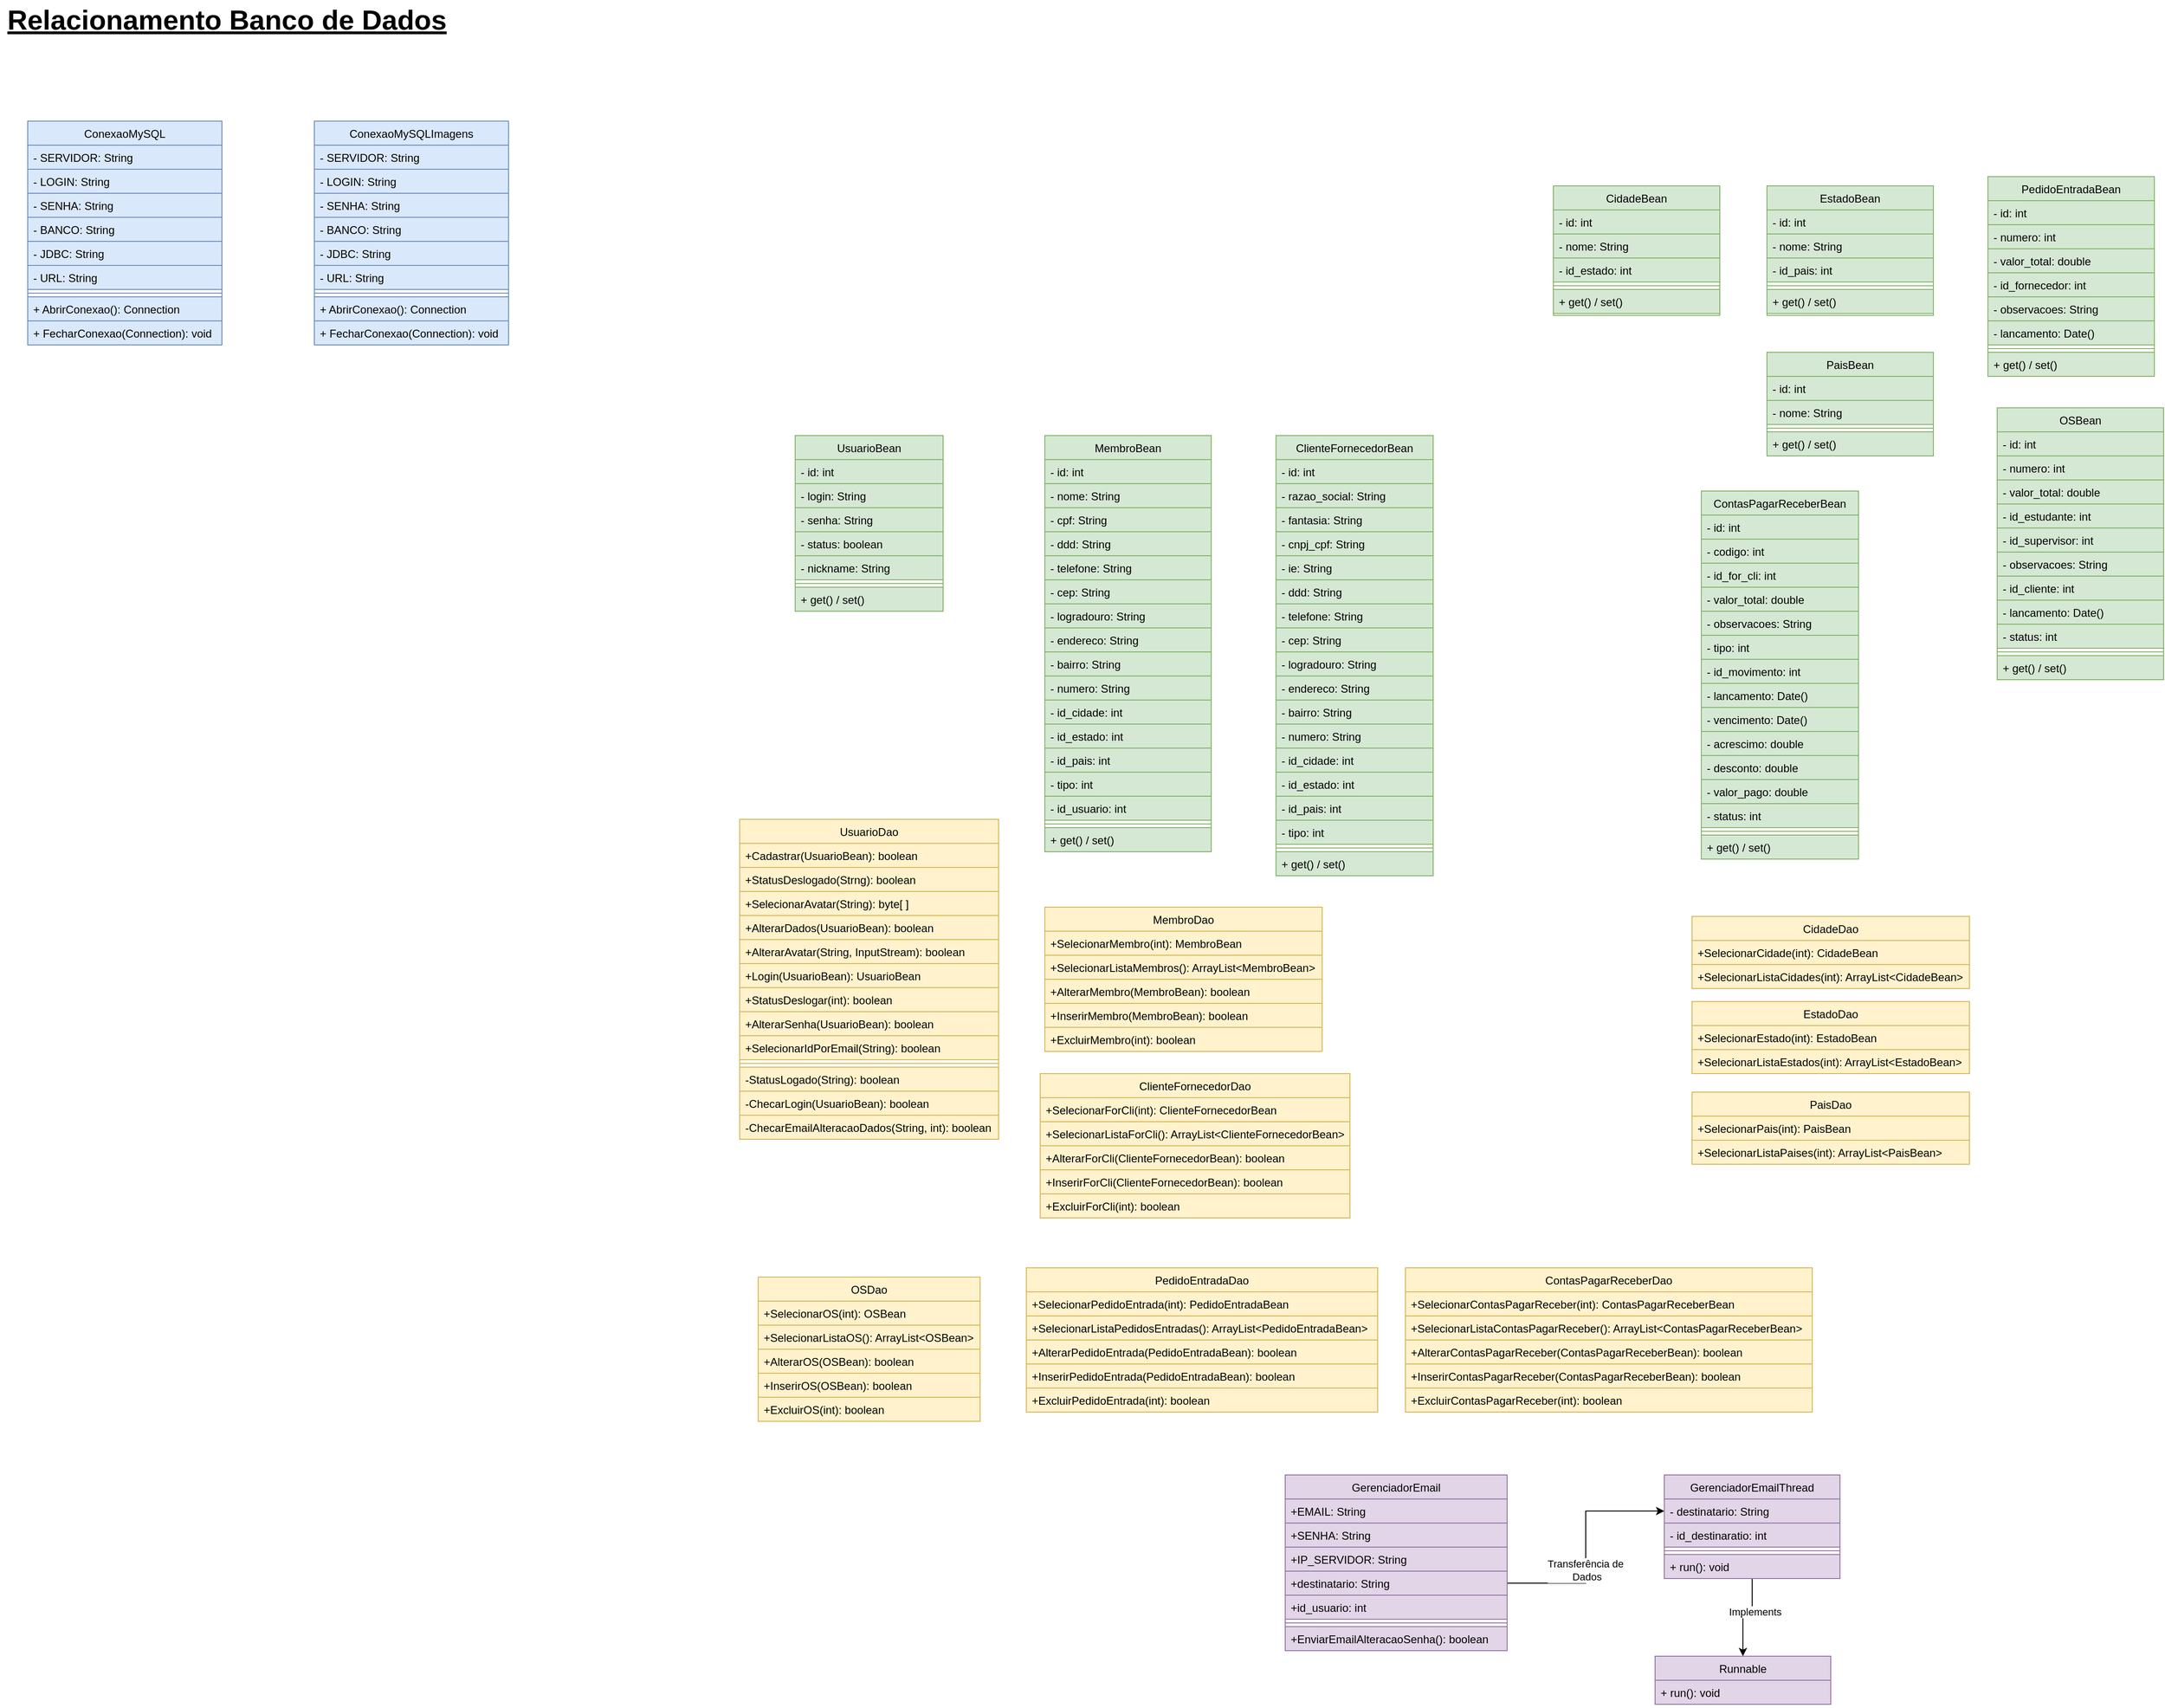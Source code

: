 <mxfile version="14.4.9" type="github" pages="3">
  <diagram id="C5RBs43oDa-KdzZeNtuy" name="ConexaoBancoDados">
    <mxGraphModel dx="879" dy="866" grid="1" gridSize="10" guides="1" tooltips="1" connect="1" arrows="1" fold="1" page="1" pageScale="1" pageWidth="827" pageHeight="1169" math="0" shadow="0">
      <root>
        <mxCell id="WIyWlLk6GJQsqaUBKTNV-0" />
        <mxCell id="WIyWlLk6GJQsqaUBKTNV-1" parent="WIyWlLk6GJQsqaUBKTNV-0" />
        <mxCell id="zkfFHV4jXpPFQw0GAbJ--6" value="ConexaoMySQL" style="swimlane;fontStyle=0;align=center;verticalAlign=top;childLayout=stackLayout;horizontal=1;startSize=26;horizontalStack=0;resizeParent=1;resizeLast=0;collapsible=1;marginBottom=0;rounded=0;shadow=0;strokeWidth=1;fillColor=#dae8fc;strokeColor=#6c8ebf;" parent="WIyWlLk6GJQsqaUBKTNV-1" vertex="1">
          <mxGeometry x="1380" y="160" width="210" height="242" as="geometry">
            <mxRectangle x="130" y="380" width="160" height="26" as="alternateBounds" />
          </mxGeometry>
        </mxCell>
        <mxCell id="zkfFHV4jXpPFQw0GAbJ--7" value="- SERVIDOR: String" style="text;align=left;verticalAlign=top;spacingLeft=4;spacingRight=4;overflow=hidden;rotatable=0;points=[[0,0.5],[1,0.5]];portConstraint=eastwest;fillColor=#dae8fc;strokeColor=#6c8ebf;" parent="zkfFHV4jXpPFQw0GAbJ--6" vertex="1">
          <mxGeometry y="26" width="210" height="26" as="geometry" />
        </mxCell>
        <mxCell id="zkfFHV4jXpPFQw0GAbJ--8" value="- LOGIN: String" style="text;align=left;verticalAlign=top;spacingLeft=4;spacingRight=4;overflow=hidden;rotatable=0;points=[[0,0.5],[1,0.5]];portConstraint=eastwest;rounded=0;shadow=0;html=0;fillColor=#dae8fc;strokeColor=#6c8ebf;" parent="zkfFHV4jXpPFQw0GAbJ--6" vertex="1">
          <mxGeometry y="52" width="210" height="26" as="geometry" />
        </mxCell>
        <mxCell id="GzjG4su0Dqyo-nihxhml-1" value="- SENHA: String" style="text;align=left;verticalAlign=top;spacingLeft=4;spacingRight=4;overflow=hidden;rotatable=0;points=[[0,0.5],[1,0.5]];portConstraint=eastwest;rounded=0;shadow=0;html=0;fillColor=#dae8fc;strokeColor=#6c8ebf;" vertex="1" parent="zkfFHV4jXpPFQw0GAbJ--6">
          <mxGeometry y="78" width="210" height="26" as="geometry" />
        </mxCell>
        <mxCell id="GzjG4su0Dqyo-nihxhml-2" value="- BANCO: String" style="text;align=left;verticalAlign=top;spacingLeft=4;spacingRight=4;overflow=hidden;rotatable=0;points=[[0,0.5],[1,0.5]];portConstraint=eastwest;rounded=0;shadow=0;html=0;fillColor=#dae8fc;strokeColor=#6c8ebf;" vertex="1" parent="zkfFHV4jXpPFQw0GAbJ--6">
          <mxGeometry y="104" width="210" height="26" as="geometry" />
        </mxCell>
        <mxCell id="GzjG4su0Dqyo-nihxhml-3" value="- JDBC: String" style="text;align=left;verticalAlign=top;spacingLeft=4;spacingRight=4;overflow=hidden;rotatable=0;points=[[0,0.5],[1,0.5]];portConstraint=eastwest;rounded=0;shadow=0;html=0;fillColor=#dae8fc;strokeColor=#6c8ebf;" vertex="1" parent="zkfFHV4jXpPFQw0GAbJ--6">
          <mxGeometry y="130" width="210" height="26" as="geometry" />
        </mxCell>
        <mxCell id="GzjG4su0Dqyo-nihxhml-4" value="- URL: String" style="text;align=left;verticalAlign=top;spacingLeft=4;spacingRight=4;overflow=hidden;rotatable=0;points=[[0,0.5],[1,0.5]];portConstraint=eastwest;rounded=0;shadow=0;html=0;fillColor=#dae8fc;strokeColor=#6c8ebf;" vertex="1" parent="zkfFHV4jXpPFQw0GAbJ--6">
          <mxGeometry y="156" width="210" height="26" as="geometry" />
        </mxCell>
        <mxCell id="zkfFHV4jXpPFQw0GAbJ--9" value="" style="line;html=1;strokeWidth=1;align=left;verticalAlign=middle;spacingTop=-1;spacingLeft=3;spacingRight=3;rotatable=0;labelPosition=right;points=[];portConstraint=eastwest;fillColor=#dae8fc;strokeColor=#6c8ebf;" parent="zkfFHV4jXpPFQw0GAbJ--6" vertex="1">
          <mxGeometry y="182" width="210" height="8" as="geometry" />
        </mxCell>
        <mxCell id="GzjG4su0Dqyo-nihxhml-5" value="+ AbrirConexao(): Connection" style="text;align=left;verticalAlign=top;spacingLeft=4;spacingRight=4;overflow=hidden;rotatable=0;points=[[0,0.5],[1,0.5]];portConstraint=eastwest;rounded=0;shadow=0;html=0;fillColor=#dae8fc;strokeColor=#6c8ebf;" vertex="1" parent="zkfFHV4jXpPFQw0GAbJ--6">
          <mxGeometry y="190" width="210" height="26" as="geometry" />
        </mxCell>
        <mxCell id="GzjG4su0Dqyo-nihxhml-6" value="+ FecharConexao(Connection): void" style="text;align=left;verticalAlign=top;spacingLeft=4;spacingRight=4;overflow=hidden;rotatable=0;points=[[0,0.5],[1,0.5]];portConstraint=eastwest;rounded=0;shadow=0;html=0;fillColor=#dae8fc;strokeColor=#6c8ebf;" vertex="1" parent="zkfFHV4jXpPFQw0GAbJ--6">
          <mxGeometry y="216" width="210" height="26" as="geometry" />
        </mxCell>
        <mxCell id="GzjG4su0Dqyo-nihxhml-0" value="Relacionamento Banco de Dados" style="text;html=1;resizable=0;autosize=1;align=center;verticalAlign=middle;points=[];rounded=0;fontStyle=5;dashed=1;shadow=0;sketch=0;glass=0;fontSize=30;direction=west;rotation=0;" vertex="1" parent="WIyWlLk6GJQsqaUBKTNV-1">
          <mxGeometry x="1350" y="30" width="490" height="40" as="geometry" />
        </mxCell>
        <mxCell id="GzjG4su0Dqyo-nihxhml-7" value="ConexaoMySQLImagens" style="swimlane;fontStyle=0;align=center;verticalAlign=top;childLayout=stackLayout;horizontal=1;startSize=26;horizontalStack=0;resizeParent=1;resizeLast=0;collapsible=1;marginBottom=0;rounded=0;shadow=0;strokeWidth=1;fillColor=#dae8fc;strokeColor=#6c8ebf;" vertex="1" parent="WIyWlLk6GJQsqaUBKTNV-1">
          <mxGeometry x="1690" y="160" width="210" height="242" as="geometry">
            <mxRectangle x="130" y="380" width="160" height="26" as="alternateBounds" />
          </mxGeometry>
        </mxCell>
        <mxCell id="GzjG4su0Dqyo-nihxhml-8" value="- SERVIDOR: String" style="text;align=left;verticalAlign=top;spacingLeft=4;spacingRight=4;overflow=hidden;rotatable=0;points=[[0,0.5],[1,0.5]];portConstraint=eastwest;fillColor=#dae8fc;strokeColor=#6c8ebf;" vertex="1" parent="GzjG4su0Dqyo-nihxhml-7">
          <mxGeometry y="26" width="210" height="26" as="geometry" />
        </mxCell>
        <mxCell id="GzjG4su0Dqyo-nihxhml-9" value="- LOGIN: String" style="text;align=left;verticalAlign=top;spacingLeft=4;spacingRight=4;overflow=hidden;rotatable=0;points=[[0,0.5],[1,0.5]];portConstraint=eastwest;rounded=0;shadow=0;html=0;fillColor=#dae8fc;strokeColor=#6c8ebf;" vertex="1" parent="GzjG4su0Dqyo-nihxhml-7">
          <mxGeometry y="52" width="210" height="26" as="geometry" />
        </mxCell>
        <mxCell id="GzjG4su0Dqyo-nihxhml-10" value="- SENHA: String" style="text;align=left;verticalAlign=top;spacingLeft=4;spacingRight=4;overflow=hidden;rotatable=0;points=[[0,0.5],[1,0.5]];portConstraint=eastwest;rounded=0;shadow=0;html=0;fillColor=#dae8fc;strokeColor=#6c8ebf;" vertex="1" parent="GzjG4su0Dqyo-nihxhml-7">
          <mxGeometry y="78" width="210" height="26" as="geometry" />
        </mxCell>
        <mxCell id="GzjG4su0Dqyo-nihxhml-11" value="- BANCO: String" style="text;align=left;verticalAlign=top;spacingLeft=4;spacingRight=4;overflow=hidden;rotatable=0;points=[[0,0.5],[1,0.5]];portConstraint=eastwest;rounded=0;shadow=0;html=0;fillColor=#dae8fc;strokeColor=#6c8ebf;" vertex="1" parent="GzjG4su0Dqyo-nihxhml-7">
          <mxGeometry y="104" width="210" height="26" as="geometry" />
        </mxCell>
        <mxCell id="GzjG4su0Dqyo-nihxhml-12" value="- JDBC: String" style="text;align=left;verticalAlign=top;spacingLeft=4;spacingRight=4;overflow=hidden;rotatable=0;points=[[0,0.5],[1,0.5]];portConstraint=eastwest;rounded=0;shadow=0;html=0;fillColor=#dae8fc;strokeColor=#6c8ebf;" vertex="1" parent="GzjG4su0Dqyo-nihxhml-7">
          <mxGeometry y="130" width="210" height="26" as="geometry" />
        </mxCell>
        <mxCell id="GzjG4su0Dqyo-nihxhml-13" value="- URL: String" style="text;align=left;verticalAlign=top;spacingLeft=4;spacingRight=4;overflow=hidden;rotatable=0;points=[[0,0.5],[1,0.5]];portConstraint=eastwest;rounded=0;shadow=0;html=0;fillColor=#dae8fc;strokeColor=#6c8ebf;" vertex="1" parent="GzjG4su0Dqyo-nihxhml-7">
          <mxGeometry y="156" width="210" height="26" as="geometry" />
        </mxCell>
        <mxCell id="GzjG4su0Dqyo-nihxhml-14" value="" style="line;html=1;strokeWidth=1;align=left;verticalAlign=middle;spacingTop=-1;spacingLeft=3;spacingRight=3;rotatable=0;labelPosition=right;points=[];portConstraint=eastwest;fillColor=#dae8fc;strokeColor=#6c8ebf;" vertex="1" parent="GzjG4su0Dqyo-nihxhml-7">
          <mxGeometry y="182" width="210" height="8" as="geometry" />
        </mxCell>
        <mxCell id="GzjG4su0Dqyo-nihxhml-15" value="+ AbrirConexao(): Connection" style="text;align=left;verticalAlign=top;spacingLeft=4;spacingRight=4;overflow=hidden;rotatable=0;points=[[0,0.5],[1,0.5]];portConstraint=eastwest;rounded=0;shadow=0;html=0;fillColor=#dae8fc;strokeColor=#6c8ebf;" vertex="1" parent="GzjG4su0Dqyo-nihxhml-7">
          <mxGeometry y="190" width="210" height="26" as="geometry" />
        </mxCell>
        <mxCell id="GzjG4su0Dqyo-nihxhml-16" value="+ FecharConexao(Connection): void" style="text;align=left;verticalAlign=top;spacingLeft=4;spacingRight=4;overflow=hidden;rotatable=0;points=[[0,0.5],[1,0.5]];portConstraint=eastwest;rounded=0;shadow=0;html=0;fillColor=#dae8fc;strokeColor=#6c8ebf;" vertex="1" parent="GzjG4su0Dqyo-nihxhml-7">
          <mxGeometry y="216" width="210" height="26" as="geometry" />
        </mxCell>
        <mxCell id="GzjG4su0Dqyo-nihxhml-17" value="UsuarioBean" style="swimlane;fontStyle=0;align=center;verticalAlign=top;childLayout=stackLayout;horizontal=1;startSize=26;horizontalStack=0;resizeParent=1;resizeLast=0;collapsible=1;marginBottom=0;rounded=0;shadow=0;strokeWidth=1;fillColor=#d5e8d4;strokeColor=#82b366;" vertex="1" parent="WIyWlLk6GJQsqaUBKTNV-1">
          <mxGeometry x="2210" y="500" width="160" height="190" as="geometry">
            <mxRectangle x="130" y="380" width="160" height="26" as="alternateBounds" />
          </mxGeometry>
        </mxCell>
        <mxCell id="GzjG4su0Dqyo-nihxhml-18" value="- id: int" style="text;align=left;verticalAlign=top;spacingLeft=4;spacingRight=4;overflow=hidden;rotatable=0;points=[[0,0.5],[1,0.5]];portConstraint=eastwest;fillColor=#d5e8d4;strokeColor=#82b366;" vertex="1" parent="GzjG4su0Dqyo-nihxhml-17">
          <mxGeometry y="26" width="160" height="26" as="geometry" />
        </mxCell>
        <mxCell id="GzjG4su0Dqyo-nihxhml-19" value="- login: String" style="text;align=left;verticalAlign=top;spacingLeft=4;spacingRight=4;overflow=hidden;rotatable=0;points=[[0,0.5],[1,0.5]];portConstraint=eastwest;rounded=0;shadow=0;html=0;fillColor=#d5e8d4;strokeColor=#82b366;" vertex="1" parent="GzjG4su0Dqyo-nihxhml-17">
          <mxGeometry y="52" width="160" height="26" as="geometry" />
        </mxCell>
        <mxCell id="GzjG4su0Dqyo-nihxhml-20" value="- senha: String" style="text;align=left;verticalAlign=top;spacingLeft=4;spacingRight=4;overflow=hidden;rotatable=0;points=[[0,0.5],[1,0.5]];portConstraint=eastwest;rounded=0;shadow=0;html=0;fillColor=#d5e8d4;strokeColor=#82b366;" vertex="1" parent="GzjG4su0Dqyo-nihxhml-17">
          <mxGeometry y="78" width="160" height="26" as="geometry" />
        </mxCell>
        <mxCell id="GzjG4su0Dqyo-nihxhml-21" value="- status: boolean" style="text;align=left;verticalAlign=top;spacingLeft=4;spacingRight=4;overflow=hidden;rotatable=0;points=[[0,0.5],[1,0.5]];portConstraint=eastwest;rounded=0;shadow=0;html=0;fillColor=#d5e8d4;strokeColor=#82b366;" vertex="1" parent="GzjG4su0Dqyo-nihxhml-17">
          <mxGeometry y="104" width="160" height="26" as="geometry" />
        </mxCell>
        <mxCell id="GzjG4su0Dqyo-nihxhml-22" value="- nickname: String" style="text;align=left;verticalAlign=top;spacingLeft=4;spacingRight=4;overflow=hidden;rotatable=0;points=[[0,0.5],[1,0.5]];portConstraint=eastwest;rounded=0;shadow=0;html=0;fillColor=#d5e8d4;strokeColor=#82b366;" vertex="1" parent="GzjG4su0Dqyo-nihxhml-17">
          <mxGeometry y="130" width="160" height="26" as="geometry" />
        </mxCell>
        <mxCell id="GzjG4su0Dqyo-nihxhml-24" value="" style="line;html=1;strokeWidth=1;align=left;verticalAlign=middle;spacingTop=-1;spacingLeft=3;spacingRight=3;rotatable=0;labelPosition=right;points=[];portConstraint=eastwest;fillColor=#d5e8d4;strokeColor=#82b366;" vertex="1" parent="GzjG4su0Dqyo-nihxhml-17">
          <mxGeometry y="156" width="160" height="8" as="geometry" />
        </mxCell>
        <mxCell id="GzjG4su0Dqyo-nihxhml-25" value="+ get() / set()" style="text;align=left;verticalAlign=top;spacingLeft=4;spacingRight=4;overflow=hidden;rotatable=0;points=[[0,0.5],[1,0.5]];portConstraint=eastwest;rounded=0;shadow=0;html=0;fillColor=#d5e8d4;strokeColor=#82b366;" vertex="1" parent="GzjG4su0Dqyo-nihxhml-17">
          <mxGeometry y="164" width="160" height="26" as="geometry" />
        </mxCell>
        <mxCell id="GzjG4su0Dqyo-nihxhml-27" value="MembroBean" style="swimlane;fontStyle=0;align=center;verticalAlign=top;childLayout=stackLayout;horizontal=1;startSize=26;horizontalStack=0;resizeParent=1;resizeLast=0;collapsible=1;marginBottom=0;rounded=0;shadow=0;strokeWidth=1;fillColor=#d5e8d4;strokeColor=#82b366;" vertex="1" parent="WIyWlLk6GJQsqaUBKTNV-1">
          <mxGeometry x="2480" y="500" width="180" height="450" as="geometry">
            <mxRectangle x="130" y="380" width="160" height="26" as="alternateBounds" />
          </mxGeometry>
        </mxCell>
        <mxCell id="GzjG4su0Dqyo-nihxhml-28" value="- id: int" style="text;align=left;verticalAlign=top;spacingLeft=4;spacingRight=4;overflow=hidden;rotatable=0;points=[[0,0.5],[1,0.5]];portConstraint=eastwest;fillColor=#d5e8d4;strokeColor=#82b366;" vertex="1" parent="GzjG4su0Dqyo-nihxhml-27">
          <mxGeometry y="26" width="180" height="26" as="geometry" />
        </mxCell>
        <mxCell id="GzjG4su0Dqyo-nihxhml-29" value="- nome: String" style="text;align=left;verticalAlign=top;spacingLeft=4;spacingRight=4;overflow=hidden;rotatable=0;points=[[0,0.5],[1,0.5]];portConstraint=eastwest;rounded=0;shadow=0;html=0;fillColor=#d5e8d4;strokeColor=#82b366;" vertex="1" parent="GzjG4su0Dqyo-nihxhml-27">
          <mxGeometry y="52" width="180" height="26" as="geometry" />
        </mxCell>
        <mxCell id="GzjG4su0Dqyo-nihxhml-30" value="- cpf: String" style="text;align=left;verticalAlign=top;spacingLeft=4;spacingRight=4;overflow=hidden;rotatable=0;points=[[0,0.5],[1,0.5]];portConstraint=eastwest;rounded=0;shadow=0;html=0;fillColor=#d5e8d4;strokeColor=#82b366;" vertex="1" parent="GzjG4su0Dqyo-nihxhml-27">
          <mxGeometry y="78" width="180" height="26" as="geometry" />
        </mxCell>
        <mxCell id="GzjG4su0Dqyo-nihxhml-31" value="- ddd: String" style="text;align=left;verticalAlign=top;spacingLeft=4;spacingRight=4;overflow=hidden;rotatable=0;points=[[0,0.5],[1,0.5]];portConstraint=eastwest;rounded=0;shadow=0;html=0;fillColor=#d5e8d4;strokeColor=#82b366;" vertex="1" parent="GzjG4su0Dqyo-nihxhml-27">
          <mxGeometry y="104" width="180" height="26" as="geometry" />
        </mxCell>
        <mxCell id="GzjG4su0Dqyo-nihxhml-32" value="- telefone: String" style="text;align=left;verticalAlign=top;spacingLeft=4;spacingRight=4;overflow=hidden;rotatable=0;points=[[0,0.5],[1,0.5]];portConstraint=eastwest;rounded=0;shadow=0;html=0;fillColor=#d5e8d4;strokeColor=#82b366;" vertex="1" parent="GzjG4su0Dqyo-nihxhml-27">
          <mxGeometry y="130" width="180" height="26" as="geometry" />
        </mxCell>
        <mxCell id="GzjG4su0Dqyo-nihxhml-35" value="- cep: String" style="text;align=left;verticalAlign=top;spacingLeft=4;spacingRight=4;overflow=hidden;rotatable=0;points=[[0,0.5],[1,0.5]];portConstraint=eastwest;rounded=0;shadow=0;html=0;fillColor=#d5e8d4;strokeColor=#82b366;" vertex="1" parent="GzjG4su0Dqyo-nihxhml-27">
          <mxGeometry y="156" width="180" height="26" as="geometry" />
        </mxCell>
        <mxCell id="GzjG4su0Dqyo-nihxhml-36" value="- logradouro: String" style="text;align=left;verticalAlign=top;spacingLeft=4;spacingRight=4;overflow=hidden;rotatable=0;points=[[0,0.5],[1,0.5]];portConstraint=eastwest;rounded=0;shadow=0;html=0;fillColor=#d5e8d4;strokeColor=#82b366;" vertex="1" parent="GzjG4su0Dqyo-nihxhml-27">
          <mxGeometry y="182" width="180" height="26" as="geometry" />
        </mxCell>
        <mxCell id="GzjG4su0Dqyo-nihxhml-37" value="- endereco: String" style="text;align=left;verticalAlign=top;spacingLeft=4;spacingRight=4;overflow=hidden;rotatable=0;points=[[0,0.5],[1,0.5]];portConstraint=eastwest;rounded=0;shadow=0;html=0;fillColor=#d5e8d4;strokeColor=#82b366;" vertex="1" parent="GzjG4su0Dqyo-nihxhml-27">
          <mxGeometry y="208" width="180" height="26" as="geometry" />
        </mxCell>
        <mxCell id="GzjG4su0Dqyo-nihxhml-38" value="- bairro: String" style="text;align=left;verticalAlign=top;spacingLeft=4;spacingRight=4;overflow=hidden;rotatable=0;points=[[0,0.5],[1,0.5]];portConstraint=eastwest;rounded=0;shadow=0;html=0;fillColor=#d5e8d4;strokeColor=#82b366;" vertex="1" parent="GzjG4su0Dqyo-nihxhml-27">
          <mxGeometry y="234" width="180" height="26" as="geometry" />
        </mxCell>
        <mxCell id="GzjG4su0Dqyo-nihxhml-39" value="- numero: String" style="text;align=left;verticalAlign=top;spacingLeft=4;spacingRight=4;overflow=hidden;rotatable=0;points=[[0,0.5],[1,0.5]];portConstraint=eastwest;rounded=0;shadow=0;html=0;fillColor=#d5e8d4;strokeColor=#82b366;" vertex="1" parent="GzjG4su0Dqyo-nihxhml-27">
          <mxGeometry y="260" width="180" height="26" as="geometry" />
        </mxCell>
        <mxCell id="GzjG4su0Dqyo-nihxhml-40" value="- id_cidade: int" style="text;align=left;verticalAlign=top;spacingLeft=4;spacingRight=4;overflow=hidden;rotatable=0;points=[[0,0.5],[1,0.5]];portConstraint=eastwest;rounded=0;shadow=0;html=0;fillColor=#d5e8d4;strokeColor=#82b366;" vertex="1" parent="GzjG4su0Dqyo-nihxhml-27">
          <mxGeometry y="286" width="180" height="26" as="geometry" />
        </mxCell>
        <mxCell id="GzjG4su0Dqyo-nihxhml-41" value="- id_estado: int" style="text;align=left;verticalAlign=top;spacingLeft=4;spacingRight=4;overflow=hidden;rotatable=0;points=[[0,0.5],[1,0.5]];portConstraint=eastwest;rounded=0;shadow=0;html=0;fillColor=#d5e8d4;strokeColor=#82b366;" vertex="1" parent="GzjG4su0Dqyo-nihxhml-27">
          <mxGeometry y="312" width="180" height="26" as="geometry" />
        </mxCell>
        <mxCell id="GzjG4su0Dqyo-nihxhml-42" value="- id_pais: int" style="text;align=left;verticalAlign=top;spacingLeft=4;spacingRight=4;overflow=hidden;rotatable=0;points=[[0,0.5],[1,0.5]];portConstraint=eastwest;rounded=0;shadow=0;html=0;fillColor=#d5e8d4;strokeColor=#82b366;" vertex="1" parent="GzjG4su0Dqyo-nihxhml-27">
          <mxGeometry y="338" width="180" height="26" as="geometry" />
        </mxCell>
        <mxCell id="GzjG4su0Dqyo-nihxhml-43" value="- tipo: int" style="text;align=left;verticalAlign=top;spacingLeft=4;spacingRight=4;overflow=hidden;rotatable=0;points=[[0,0.5],[1,0.5]];portConstraint=eastwest;rounded=0;shadow=0;html=0;fillColor=#d5e8d4;strokeColor=#82b366;" vertex="1" parent="GzjG4su0Dqyo-nihxhml-27">
          <mxGeometry y="364" width="180" height="26" as="geometry" />
        </mxCell>
        <mxCell id="GzjG4su0Dqyo-nihxhml-44" value="- id_usuario: int" style="text;align=left;verticalAlign=top;spacingLeft=4;spacingRight=4;overflow=hidden;rotatable=0;points=[[0,0.5],[1,0.5]];portConstraint=eastwest;rounded=0;shadow=0;html=0;fillColor=#d5e8d4;strokeColor=#82b366;" vertex="1" parent="GzjG4su0Dqyo-nihxhml-27">
          <mxGeometry y="390" width="180" height="26" as="geometry" />
        </mxCell>
        <mxCell id="GzjG4su0Dqyo-nihxhml-33" value="" style="line;html=1;strokeWidth=1;align=left;verticalAlign=middle;spacingTop=-1;spacingLeft=3;spacingRight=3;rotatable=0;labelPosition=right;points=[];portConstraint=eastwest;fillColor=#d5e8d4;strokeColor=#82b366;" vertex="1" parent="GzjG4su0Dqyo-nihxhml-27">
          <mxGeometry y="416" width="180" height="8" as="geometry" />
        </mxCell>
        <mxCell id="GzjG4su0Dqyo-nihxhml-34" value="+ get() / set()" style="text;align=left;verticalAlign=top;spacingLeft=4;spacingRight=4;overflow=hidden;rotatable=0;points=[[0,0.5],[1,0.5]];portConstraint=eastwest;rounded=0;shadow=0;html=0;fillColor=#d5e8d4;strokeColor=#82b366;" vertex="1" parent="GzjG4su0Dqyo-nihxhml-27">
          <mxGeometry y="424" width="180" height="26" as="geometry" />
        </mxCell>
        <mxCell id="GzjG4su0Dqyo-nihxhml-45" value="ClienteFornecedorBean" style="swimlane;fontStyle=0;align=center;verticalAlign=top;childLayout=stackLayout;horizontal=1;startSize=26;horizontalStack=0;resizeParent=1;resizeLast=0;collapsible=1;marginBottom=0;rounded=0;shadow=0;strokeWidth=1;fillColor=#d5e8d4;strokeColor=#82b366;" vertex="1" parent="WIyWlLk6GJQsqaUBKTNV-1">
          <mxGeometry x="2730" y="500" width="170" height="476" as="geometry">
            <mxRectangle x="130" y="380" width="160" height="26" as="alternateBounds" />
          </mxGeometry>
        </mxCell>
        <mxCell id="GzjG4su0Dqyo-nihxhml-46" value="- id: int" style="text;align=left;verticalAlign=top;spacingLeft=4;spacingRight=4;overflow=hidden;rotatable=0;points=[[0,0.5],[1,0.5]];portConstraint=eastwest;fillColor=#d5e8d4;strokeColor=#82b366;" vertex="1" parent="GzjG4su0Dqyo-nihxhml-45">
          <mxGeometry y="26" width="170" height="26" as="geometry" />
        </mxCell>
        <mxCell id="GzjG4su0Dqyo-nihxhml-47" value="- razao_social: String" style="text;align=left;verticalAlign=top;spacingLeft=4;spacingRight=4;overflow=hidden;rotatable=0;points=[[0,0.5],[1,0.5]];portConstraint=eastwest;rounded=0;shadow=0;html=0;fillColor=#d5e8d4;strokeColor=#82b366;" vertex="1" parent="GzjG4su0Dqyo-nihxhml-45">
          <mxGeometry y="52" width="170" height="26" as="geometry" />
        </mxCell>
        <mxCell id="GzjG4su0Dqyo-nihxhml-48" value="- fantasia: String" style="text;align=left;verticalAlign=top;spacingLeft=4;spacingRight=4;overflow=hidden;rotatable=0;points=[[0,0.5],[1,0.5]];portConstraint=eastwest;rounded=0;shadow=0;html=0;fillColor=#d5e8d4;strokeColor=#82b366;" vertex="1" parent="GzjG4su0Dqyo-nihxhml-45">
          <mxGeometry y="78" width="170" height="26" as="geometry" />
        </mxCell>
        <mxCell id="GzjG4su0Dqyo-nihxhml-49" value="- cnpj_cpf: String" style="text;align=left;verticalAlign=top;spacingLeft=4;spacingRight=4;overflow=hidden;rotatable=0;points=[[0,0.5],[1,0.5]];portConstraint=eastwest;rounded=0;shadow=0;html=0;fillColor=#d5e8d4;strokeColor=#82b366;" vertex="1" parent="GzjG4su0Dqyo-nihxhml-45">
          <mxGeometry y="104" width="170" height="26" as="geometry" />
        </mxCell>
        <mxCell id="GzjG4su0Dqyo-nihxhml-50" value="- ie: String" style="text;align=left;verticalAlign=top;spacingLeft=4;spacingRight=4;overflow=hidden;rotatable=0;points=[[0,0.5],[1,0.5]];portConstraint=eastwest;rounded=0;shadow=0;html=0;fillColor=#d5e8d4;strokeColor=#82b366;" vertex="1" parent="GzjG4su0Dqyo-nihxhml-45">
          <mxGeometry y="130" width="170" height="26" as="geometry" />
        </mxCell>
        <mxCell id="GzjG4su0Dqyo-nihxhml-51" value="- ddd: String" style="text;align=left;verticalAlign=top;spacingLeft=4;spacingRight=4;overflow=hidden;rotatable=0;points=[[0,0.5],[1,0.5]];portConstraint=eastwest;rounded=0;shadow=0;html=0;fillColor=#d5e8d4;strokeColor=#82b366;" vertex="1" parent="GzjG4su0Dqyo-nihxhml-45">
          <mxGeometry y="156" width="170" height="26" as="geometry" />
        </mxCell>
        <mxCell id="GzjG4su0Dqyo-nihxhml-52" value="- telefone: String" style="text;align=left;verticalAlign=top;spacingLeft=4;spacingRight=4;overflow=hidden;rotatable=0;points=[[0,0.5],[1,0.5]];portConstraint=eastwest;rounded=0;shadow=0;html=0;fillColor=#d5e8d4;strokeColor=#82b366;" vertex="1" parent="GzjG4su0Dqyo-nihxhml-45">
          <mxGeometry y="182" width="170" height="26" as="geometry" />
        </mxCell>
        <mxCell id="GzjG4su0Dqyo-nihxhml-53" value="- cep: String" style="text;align=left;verticalAlign=top;spacingLeft=4;spacingRight=4;overflow=hidden;rotatable=0;points=[[0,0.5],[1,0.5]];portConstraint=eastwest;rounded=0;shadow=0;html=0;fillColor=#d5e8d4;strokeColor=#82b366;" vertex="1" parent="GzjG4su0Dqyo-nihxhml-45">
          <mxGeometry y="208" width="170" height="26" as="geometry" />
        </mxCell>
        <mxCell id="GzjG4su0Dqyo-nihxhml-54" value="- logradouro: String" style="text;align=left;verticalAlign=top;spacingLeft=4;spacingRight=4;overflow=hidden;rotatable=0;points=[[0,0.5],[1,0.5]];portConstraint=eastwest;rounded=0;shadow=0;html=0;fillColor=#d5e8d4;strokeColor=#82b366;" vertex="1" parent="GzjG4su0Dqyo-nihxhml-45">
          <mxGeometry y="234" width="170" height="26" as="geometry" />
        </mxCell>
        <mxCell id="GzjG4su0Dqyo-nihxhml-55" value="- endereco: String" style="text;align=left;verticalAlign=top;spacingLeft=4;spacingRight=4;overflow=hidden;rotatable=0;points=[[0,0.5],[1,0.5]];portConstraint=eastwest;rounded=0;shadow=0;html=0;fillColor=#d5e8d4;strokeColor=#82b366;" vertex="1" parent="GzjG4su0Dqyo-nihxhml-45">
          <mxGeometry y="260" width="170" height="26" as="geometry" />
        </mxCell>
        <mxCell id="GzjG4su0Dqyo-nihxhml-56" value="- bairro: String" style="text;align=left;verticalAlign=top;spacingLeft=4;spacingRight=4;overflow=hidden;rotatable=0;points=[[0,0.5],[1,0.5]];portConstraint=eastwest;rounded=0;shadow=0;html=0;fillColor=#d5e8d4;strokeColor=#82b366;" vertex="1" parent="GzjG4su0Dqyo-nihxhml-45">
          <mxGeometry y="286" width="170" height="26" as="geometry" />
        </mxCell>
        <mxCell id="GzjG4su0Dqyo-nihxhml-57" value="- numero: String" style="text;align=left;verticalAlign=top;spacingLeft=4;spacingRight=4;overflow=hidden;rotatable=0;points=[[0,0.5],[1,0.5]];portConstraint=eastwest;rounded=0;shadow=0;html=0;fillColor=#d5e8d4;strokeColor=#82b366;" vertex="1" parent="GzjG4su0Dqyo-nihxhml-45">
          <mxGeometry y="312" width="170" height="26" as="geometry" />
        </mxCell>
        <mxCell id="GzjG4su0Dqyo-nihxhml-58" value="- id_cidade: int" style="text;align=left;verticalAlign=top;spacingLeft=4;spacingRight=4;overflow=hidden;rotatable=0;points=[[0,0.5],[1,0.5]];portConstraint=eastwest;rounded=0;shadow=0;html=0;fillColor=#d5e8d4;strokeColor=#82b366;" vertex="1" parent="GzjG4su0Dqyo-nihxhml-45">
          <mxGeometry y="338" width="170" height="26" as="geometry" />
        </mxCell>
        <mxCell id="GzjG4su0Dqyo-nihxhml-59" value="- id_estado: int" style="text;align=left;verticalAlign=top;spacingLeft=4;spacingRight=4;overflow=hidden;rotatable=0;points=[[0,0.5],[1,0.5]];portConstraint=eastwest;rounded=0;shadow=0;html=0;fillColor=#d5e8d4;strokeColor=#82b366;" vertex="1" parent="GzjG4su0Dqyo-nihxhml-45">
          <mxGeometry y="364" width="170" height="26" as="geometry" />
        </mxCell>
        <mxCell id="GzjG4su0Dqyo-nihxhml-60" value="- id_pais: int" style="text;align=left;verticalAlign=top;spacingLeft=4;spacingRight=4;overflow=hidden;rotatable=0;points=[[0,0.5],[1,0.5]];portConstraint=eastwest;rounded=0;shadow=0;html=0;fillColor=#d5e8d4;strokeColor=#82b366;" vertex="1" parent="GzjG4su0Dqyo-nihxhml-45">
          <mxGeometry y="390" width="170" height="26" as="geometry" />
        </mxCell>
        <mxCell id="GzjG4su0Dqyo-nihxhml-63" value="- tipo: int" style="text;align=left;verticalAlign=top;spacingLeft=4;spacingRight=4;overflow=hidden;rotatable=0;points=[[0,0.5],[1,0.5]];portConstraint=eastwest;rounded=0;shadow=0;html=0;fillColor=#d5e8d4;strokeColor=#82b366;" vertex="1" parent="GzjG4su0Dqyo-nihxhml-45">
          <mxGeometry y="416" width="170" height="26" as="geometry" />
        </mxCell>
        <mxCell id="GzjG4su0Dqyo-nihxhml-61" value="" style="line;html=1;strokeWidth=1;align=left;verticalAlign=middle;spacingTop=-1;spacingLeft=3;spacingRight=3;rotatable=0;labelPosition=right;points=[];portConstraint=eastwest;fillColor=#d5e8d4;strokeColor=#82b366;" vertex="1" parent="GzjG4su0Dqyo-nihxhml-45">
          <mxGeometry y="442" width="170" height="8" as="geometry" />
        </mxCell>
        <mxCell id="GzjG4su0Dqyo-nihxhml-62" value="+ get() / set()" style="text;align=left;verticalAlign=top;spacingLeft=4;spacingRight=4;overflow=hidden;rotatable=0;points=[[0,0.5],[1,0.5]];portConstraint=eastwest;rounded=0;shadow=0;html=0;fillColor=#d5e8d4;strokeColor=#82b366;" vertex="1" parent="GzjG4su0Dqyo-nihxhml-45">
          <mxGeometry y="450" width="170" height="26" as="geometry" />
        </mxCell>
        <mxCell id="GzjG4su0Dqyo-nihxhml-100" value="CidadeBean" style="swimlane;fontStyle=0;align=center;verticalAlign=top;childLayout=stackLayout;horizontal=1;startSize=26;horizontalStack=0;resizeParent=1;resizeLast=0;collapsible=1;marginBottom=0;rounded=0;shadow=0;strokeWidth=1;fillColor=#d5e8d4;strokeColor=#82b366;" vertex="1" parent="WIyWlLk6GJQsqaUBKTNV-1">
          <mxGeometry x="3030" y="230" width="180" height="140" as="geometry">
            <mxRectangle x="130" y="380" width="160" height="26" as="alternateBounds" />
          </mxGeometry>
        </mxCell>
        <mxCell id="GzjG4su0Dqyo-nihxhml-101" value="- id: int" style="text;align=left;verticalAlign=top;spacingLeft=4;spacingRight=4;overflow=hidden;rotatable=0;points=[[0,0.5],[1,0.5]];portConstraint=eastwest;fillColor=#d5e8d4;strokeColor=#82b366;" vertex="1" parent="GzjG4su0Dqyo-nihxhml-100">
          <mxGeometry y="26" width="180" height="26" as="geometry" />
        </mxCell>
        <mxCell id="GzjG4su0Dqyo-nihxhml-102" value="- nome: String" style="text;align=left;verticalAlign=top;spacingLeft=4;spacingRight=4;overflow=hidden;rotatable=0;points=[[0,0.5],[1,0.5]];portConstraint=eastwest;rounded=0;shadow=0;html=0;fillColor=#d5e8d4;strokeColor=#82b366;" vertex="1" parent="GzjG4su0Dqyo-nihxhml-100">
          <mxGeometry y="52" width="180" height="26" as="geometry" />
        </mxCell>
        <mxCell id="GzjG4su0Dqyo-nihxhml-103" value="- id_estado: int" style="text;align=left;verticalAlign=top;spacingLeft=4;spacingRight=4;overflow=hidden;rotatable=0;points=[[0,0.5],[1,0.5]];portConstraint=eastwest;rounded=0;shadow=0;html=0;fillColor=#d5e8d4;strokeColor=#82b366;" vertex="1" parent="GzjG4su0Dqyo-nihxhml-100">
          <mxGeometry y="78" width="180" height="26" as="geometry" />
        </mxCell>
        <mxCell id="GzjG4su0Dqyo-nihxhml-106" value="" style="line;html=1;strokeWidth=1;align=left;verticalAlign=middle;spacingTop=-1;spacingLeft=3;spacingRight=3;rotatable=0;labelPosition=right;points=[];portConstraint=eastwest;fillColor=#d5e8d4;strokeColor=#82b366;" vertex="1" parent="GzjG4su0Dqyo-nihxhml-100">
          <mxGeometry y="104" width="180" height="8" as="geometry" />
        </mxCell>
        <mxCell id="GzjG4su0Dqyo-nihxhml-107" value="+ get() / set()" style="text;align=left;verticalAlign=top;spacingLeft=4;spacingRight=4;overflow=hidden;rotatable=0;points=[[0,0.5],[1,0.5]];portConstraint=eastwest;rounded=0;shadow=0;html=0;fillColor=#d5e8d4;strokeColor=#82b366;" vertex="1" parent="GzjG4su0Dqyo-nihxhml-100">
          <mxGeometry y="112" width="180" height="26" as="geometry" />
        </mxCell>
        <mxCell id="GzjG4su0Dqyo-nihxhml-108" value="EstadoBean" style="swimlane;fontStyle=0;align=center;verticalAlign=top;childLayout=stackLayout;horizontal=1;startSize=26;horizontalStack=0;resizeParent=1;resizeLast=0;collapsible=1;marginBottom=0;rounded=0;shadow=0;strokeWidth=1;fillColor=#d5e8d4;strokeColor=#82b366;" vertex="1" parent="WIyWlLk6GJQsqaUBKTNV-1">
          <mxGeometry x="3261" y="230" width="180" height="140" as="geometry">
            <mxRectangle x="130" y="380" width="160" height="26" as="alternateBounds" />
          </mxGeometry>
        </mxCell>
        <mxCell id="GzjG4su0Dqyo-nihxhml-109" value="- id: int" style="text;align=left;verticalAlign=top;spacingLeft=4;spacingRight=4;overflow=hidden;rotatable=0;points=[[0,0.5],[1,0.5]];portConstraint=eastwest;fillColor=#d5e8d4;strokeColor=#82b366;" vertex="1" parent="GzjG4su0Dqyo-nihxhml-108">
          <mxGeometry y="26" width="180" height="26" as="geometry" />
        </mxCell>
        <mxCell id="GzjG4su0Dqyo-nihxhml-110" value="- nome: String" style="text;align=left;verticalAlign=top;spacingLeft=4;spacingRight=4;overflow=hidden;rotatable=0;points=[[0,0.5],[1,0.5]];portConstraint=eastwest;rounded=0;shadow=0;html=0;fillColor=#d5e8d4;strokeColor=#82b366;" vertex="1" parent="GzjG4su0Dqyo-nihxhml-108">
          <mxGeometry y="52" width="180" height="26" as="geometry" />
        </mxCell>
        <mxCell id="GzjG4su0Dqyo-nihxhml-111" value="- id_pais: int" style="text;align=left;verticalAlign=top;spacingLeft=4;spacingRight=4;overflow=hidden;rotatable=0;points=[[0,0.5],[1,0.5]];portConstraint=eastwest;rounded=0;shadow=0;html=0;fillColor=#d5e8d4;strokeColor=#82b366;" vertex="1" parent="GzjG4su0Dqyo-nihxhml-108">
          <mxGeometry y="78" width="180" height="26" as="geometry" />
        </mxCell>
        <mxCell id="GzjG4su0Dqyo-nihxhml-112" value="" style="line;html=1;strokeWidth=1;align=left;verticalAlign=middle;spacingTop=-1;spacingLeft=3;spacingRight=3;rotatable=0;labelPosition=right;points=[];portConstraint=eastwest;fillColor=#d5e8d4;strokeColor=#82b366;" vertex="1" parent="GzjG4su0Dqyo-nihxhml-108">
          <mxGeometry y="104" width="180" height="8" as="geometry" />
        </mxCell>
        <mxCell id="GzjG4su0Dqyo-nihxhml-113" value="+ get() / set()" style="text;align=left;verticalAlign=top;spacingLeft=4;spacingRight=4;overflow=hidden;rotatable=0;points=[[0,0.5],[1,0.5]];portConstraint=eastwest;rounded=0;shadow=0;html=0;fillColor=#d5e8d4;strokeColor=#82b366;" vertex="1" parent="GzjG4su0Dqyo-nihxhml-108">
          <mxGeometry y="112" width="180" height="26" as="geometry" />
        </mxCell>
        <mxCell id="GzjG4su0Dqyo-nihxhml-114" value="PaisBean" style="swimlane;fontStyle=0;align=center;verticalAlign=top;childLayout=stackLayout;horizontal=1;startSize=26;horizontalStack=0;resizeParent=1;resizeLast=0;collapsible=1;marginBottom=0;rounded=0;shadow=0;strokeWidth=1;fillColor=#d5e8d4;strokeColor=#82b366;" vertex="1" parent="WIyWlLk6GJQsqaUBKTNV-1">
          <mxGeometry x="3261" y="410" width="180" height="112" as="geometry">
            <mxRectangle x="130" y="380" width="160" height="26" as="alternateBounds" />
          </mxGeometry>
        </mxCell>
        <mxCell id="GzjG4su0Dqyo-nihxhml-115" value="- id: int" style="text;align=left;verticalAlign=top;spacingLeft=4;spacingRight=4;overflow=hidden;rotatable=0;points=[[0,0.5],[1,0.5]];portConstraint=eastwest;fillColor=#d5e8d4;strokeColor=#82b366;" vertex="1" parent="GzjG4su0Dqyo-nihxhml-114">
          <mxGeometry y="26" width="180" height="26" as="geometry" />
        </mxCell>
        <mxCell id="GzjG4su0Dqyo-nihxhml-116" value="- nome: String" style="text;align=left;verticalAlign=top;spacingLeft=4;spacingRight=4;overflow=hidden;rotatable=0;points=[[0,0.5],[1,0.5]];portConstraint=eastwest;rounded=0;shadow=0;html=0;fillColor=#d5e8d4;strokeColor=#82b366;" vertex="1" parent="GzjG4su0Dqyo-nihxhml-114">
          <mxGeometry y="52" width="180" height="26" as="geometry" />
        </mxCell>
        <mxCell id="GzjG4su0Dqyo-nihxhml-118" value="" style="line;html=1;strokeWidth=1;align=left;verticalAlign=middle;spacingTop=-1;spacingLeft=3;spacingRight=3;rotatable=0;labelPosition=right;points=[];portConstraint=eastwest;fillColor=#d5e8d4;strokeColor=#82b366;" vertex="1" parent="GzjG4su0Dqyo-nihxhml-114">
          <mxGeometry y="78" width="180" height="8" as="geometry" />
        </mxCell>
        <mxCell id="GzjG4su0Dqyo-nihxhml-119" value="+ get() / set()" style="text;align=left;verticalAlign=top;spacingLeft=4;spacingRight=4;overflow=hidden;rotatable=0;points=[[0,0.5],[1,0.5]];portConstraint=eastwest;rounded=0;shadow=0;html=0;fillColor=#d5e8d4;strokeColor=#82b366;" vertex="1" parent="GzjG4su0Dqyo-nihxhml-114">
          <mxGeometry y="86" width="180" height="26" as="geometry" />
        </mxCell>
        <mxCell id="GzjG4su0Dqyo-nihxhml-120" value="OSBean" style="swimlane;fontStyle=0;align=center;verticalAlign=top;childLayout=stackLayout;horizontal=1;startSize=26;horizontalStack=0;resizeParent=1;resizeLast=0;collapsible=1;marginBottom=0;rounded=0;shadow=0;strokeWidth=1;fillColor=#d5e8d4;strokeColor=#82b366;" vertex="1" parent="WIyWlLk6GJQsqaUBKTNV-1">
          <mxGeometry x="3510" y="470" width="180" height="294" as="geometry">
            <mxRectangle x="130" y="380" width="160" height="26" as="alternateBounds" />
          </mxGeometry>
        </mxCell>
        <mxCell id="GzjG4su0Dqyo-nihxhml-121" value="- id: int" style="text;align=left;verticalAlign=top;spacingLeft=4;spacingRight=4;overflow=hidden;rotatable=0;points=[[0,0.5],[1,0.5]];portConstraint=eastwest;fillColor=#d5e8d4;strokeColor=#82b366;" vertex="1" parent="GzjG4su0Dqyo-nihxhml-120">
          <mxGeometry y="26" width="180" height="26" as="geometry" />
        </mxCell>
        <mxCell id="GzjG4su0Dqyo-nihxhml-122" value="- numero: int" style="text;align=left;verticalAlign=top;spacingLeft=4;spacingRight=4;overflow=hidden;rotatable=0;points=[[0,0.5],[1,0.5]];portConstraint=eastwest;rounded=0;shadow=0;html=0;fillColor=#d5e8d4;strokeColor=#82b366;" vertex="1" parent="GzjG4su0Dqyo-nihxhml-120">
          <mxGeometry y="52" width="180" height="26" as="geometry" />
        </mxCell>
        <mxCell id="GzjG4su0Dqyo-nihxhml-123" value="- valor_total: double" style="text;align=left;verticalAlign=top;spacingLeft=4;spacingRight=4;overflow=hidden;rotatable=0;points=[[0,0.5],[1,0.5]];portConstraint=eastwest;rounded=0;shadow=0;html=0;fillColor=#d5e8d4;strokeColor=#82b366;" vertex="1" parent="GzjG4su0Dqyo-nihxhml-120">
          <mxGeometry y="78" width="180" height="26" as="geometry" />
        </mxCell>
        <mxCell id="GzjG4su0Dqyo-nihxhml-124" value="- id_estudante: int" style="text;align=left;verticalAlign=top;spacingLeft=4;spacingRight=4;overflow=hidden;rotatable=0;points=[[0,0.5],[1,0.5]];portConstraint=eastwest;rounded=0;shadow=0;html=0;fillColor=#d5e8d4;strokeColor=#82b366;" vertex="1" parent="GzjG4su0Dqyo-nihxhml-120">
          <mxGeometry y="104" width="180" height="26" as="geometry" />
        </mxCell>
        <mxCell id="GzjG4su0Dqyo-nihxhml-125" value="- id_supervisor: int" style="text;align=left;verticalAlign=top;spacingLeft=4;spacingRight=4;overflow=hidden;rotatable=0;points=[[0,0.5],[1,0.5]];portConstraint=eastwest;rounded=0;shadow=0;html=0;fillColor=#d5e8d4;strokeColor=#82b366;" vertex="1" parent="GzjG4su0Dqyo-nihxhml-120">
          <mxGeometry y="130" width="180" height="26" as="geometry" />
        </mxCell>
        <mxCell id="GzjG4su0Dqyo-nihxhml-126" value="- observacoes: String" style="text;align=left;verticalAlign=top;spacingLeft=4;spacingRight=4;overflow=hidden;rotatable=0;points=[[0,0.5],[1,0.5]];portConstraint=eastwest;rounded=0;shadow=0;html=0;fillColor=#d5e8d4;strokeColor=#82b366;" vertex="1" parent="GzjG4su0Dqyo-nihxhml-120">
          <mxGeometry y="156" width="180" height="26" as="geometry" />
        </mxCell>
        <mxCell id="GzjG4su0Dqyo-nihxhml-127" value="- id_cliente: int" style="text;align=left;verticalAlign=top;spacingLeft=4;spacingRight=4;overflow=hidden;rotatable=0;points=[[0,0.5],[1,0.5]];portConstraint=eastwest;rounded=0;shadow=0;html=0;fillColor=#d5e8d4;strokeColor=#82b366;" vertex="1" parent="GzjG4su0Dqyo-nihxhml-120">
          <mxGeometry y="182" width="180" height="26" as="geometry" />
        </mxCell>
        <mxCell id="GzjG4su0Dqyo-nihxhml-131" value="- lancamento: Date()" style="text;align=left;verticalAlign=top;spacingLeft=4;spacingRight=4;overflow=hidden;rotatable=0;points=[[0,0.5],[1,0.5]];portConstraint=eastwest;rounded=0;shadow=0;html=0;fillColor=#d5e8d4;strokeColor=#82b366;" vertex="1" parent="GzjG4su0Dqyo-nihxhml-120">
          <mxGeometry y="208" width="180" height="26" as="geometry" />
        </mxCell>
        <mxCell id="GzjG4su0Dqyo-nihxhml-132" value="- status: int" style="text;align=left;verticalAlign=top;spacingLeft=4;spacingRight=4;overflow=hidden;rotatable=0;points=[[0,0.5],[1,0.5]];portConstraint=eastwest;rounded=0;shadow=0;html=0;fillColor=#d5e8d4;strokeColor=#82b366;" vertex="1" parent="GzjG4su0Dqyo-nihxhml-120">
          <mxGeometry y="234" width="180" height="26" as="geometry" />
        </mxCell>
        <mxCell id="GzjG4su0Dqyo-nihxhml-128" value="" style="line;html=1;strokeWidth=1;align=left;verticalAlign=middle;spacingTop=-1;spacingLeft=3;spacingRight=3;rotatable=0;labelPosition=right;points=[];portConstraint=eastwest;fillColor=#d5e8d4;strokeColor=#82b366;" vertex="1" parent="GzjG4su0Dqyo-nihxhml-120">
          <mxGeometry y="260" width="180" height="8" as="geometry" />
        </mxCell>
        <mxCell id="GzjG4su0Dqyo-nihxhml-129" value="+ get() / set()" style="text;align=left;verticalAlign=top;spacingLeft=4;spacingRight=4;overflow=hidden;rotatable=0;points=[[0,0.5],[1,0.5]];portConstraint=eastwest;rounded=0;shadow=0;html=0;fillColor=#d5e8d4;strokeColor=#82b366;" vertex="1" parent="GzjG4su0Dqyo-nihxhml-120">
          <mxGeometry y="268" width="180" height="26" as="geometry" />
        </mxCell>
        <mxCell id="GzjG4su0Dqyo-nihxhml-133" value="PedidoEntradaBean" style="swimlane;fontStyle=0;align=center;verticalAlign=top;childLayout=stackLayout;horizontal=1;startSize=26;horizontalStack=0;resizeParent=1;resizeLast=0;collapsible=1;marginBottom=0;rounded=0;shadow=0;strokeWidth=1;fillColor=#d5e8d4;strokeColor=#82b366;" vertex="1" parent="WIyWlLk6GJQsqaUBKTNV-1">
          <mxGeometry x="3500" y="220" width="180" height="216" as="geometry">
            <mxRectangle x="130" y="380" width="160" height="26" as="alternateBounds" />
          </mxGeometry>
        </mxCell>
        <mxCell id="GzjG4su0Dqyo-nihxhml-134" value="- id: int" style="text;align=left;verticalAlign=top;spacingLeft=4;spacingRight=4;overflow=hidden;rotatable=0;points=[[0,0.5],[1,0.5]];portConstraint=eastwest;fillColor=#d5e8d4;strokeColor=#82b366;" vertex="1" parent="GzjG4su0Dqyo-nihxhml-133">
          <mxGeometry y="26" width="180" height="26" as="geometry" />
        </mxCell>
        <mxCell id="GzjG4su0Dqyo-nihxhml-135" value="- numero: int" style="text;align=left;verticalAlign=top;spacingLeft=4;spacingRight=4;overflow=hidden;rotatable=0;points=[[0,0.5],[1,0.5]];portConstraint=eastwest;rounded=0;shadow=0;html=0;fillColor=#d5e8d4;strokeColor=#82b366;" vertex="1" parent="GzjG4su0Dqyo-nihxhml-133">
          <mxGeometry y="52" width="180" height="26" as="geometry" />
        </mxCell>
        <mxCell id="GzjG4su0Dqyo-nihxhml-136" value="- valor_total: double" style="text;align=left;verticalAlign=top;spacingLeft=4;spacingRight=4;overflow=hidden;rotatable=0;points=[[0,0.5],[1,0.5]];portConstraint=eastwest;rounded=0;shadow=0;html=0;fillColor=#d5e8d4;strokeColor=#82b366;" vertex="1" parent="GzjG4su0Dqyo-nihxhml-133">
          <mxGeometry y="78" width="180" height="26" as="geometry" />
        </mxCell>
        <mxCell id="GzjG4su0Dqyo-nihxhml-137" value="- id_fornecedor: int" style="text;align=left;verticalAlign=top;spacingLeft=4;spacingRight=4;overflow=hidden;rotatable=0;points=[[0,0.5],[1,0.5]];portConstraint=eastwest;rounded=0;shadow=0;html=0;fillColor=#d5e8d4;strokeColor=#82b366;" vertex="1" parent="GzjG4su0Dqyo-nihxhml-133">
          <mxGeometry y="104" width="180" height="26" as="geometry" />
        </mxCell>
        <mxCell id="GzjG4su0Dqyo-nihxhml-139" value="- observacoes: String" style="text;align=left;verticalAlign=top;spacingLeft=4;spacingRight=4;overflow=hidden;rotatable=0;points=[[0,0.5],[1,0.5]];portConstraint=eastwest;rounded=0;shadow=0;html=0;fillColor=#d5e8d4;strokeColor=#82b366;" vertex="1" parent="GzjG4su0Dqyo-nihxhml-133">
          <mxGeometry y="130" width="180" height="26" as="geometry" />
        </mxCell>
        <mxCell id="GzjG4su0Dqyo-nihxhml-141" value="- lancamento: Date()" style="text;align=left;verticalAlign=top;spacingLeft=4;spacingRight=4;overflow=hidden;rotatable=0;points=[[0,0.5],[1,0.5]];portConstraint=eastwest;rounded=0;shadow=0;html=0;fillColor=#d5e8d4;strokeColor=#82b366;" vertex="1" parent="GzjG4su0Dqyo-nihxhml-133">
          <mxGeometry y="156" width="180" height="26" as="geometry" />
        </mxCell>
        <mxCell id="GzjG4su0Dqyo-nihxhml-143" value="" style="line;html=1;strokeWidth=1;align=left;verticalAlign=middle;spacingTop=-1;spacingLeft=3;spacingRight=3;rotatable=0;labelPosition=right;points=[];portConstraint=eastwest;fillColor=#d5e8d4;strokeColor=#82b366;" vertex="1" parent="GzjG4su0Dqyo-nihxhml-133">
          <mxGeometry y="182" width="180" height="8" as="geometry" />
        </mxCell>
        <mxCell id="GzjG4su0Dqyo-nihxhml-144" value="+ get() / set()" style="text;align=left;verticalAlign=top;spacingLeft=4;spacingRight=4;overflow=hidden;rotatable=0;points=[[0,0.5],[1,0.5]];portConstraint=eastwest;rounded=0;shadow=0;html=0;fillColor=#d5e8d4;strokeColor=#82b366;" vertex="1" parent="GzjG4su0Dqyo-nihxhml-133">
          <mxGeometry y="190" width="180" height="26" as="geometry" />
        </mxCell>
        <mxCell id="GzjG4su0Dqyo-nihxhml-145" value="ContasPagarReceberBean" style="swimlane;fontStyle=0;align=center;verticalAlign=top;childLayout=stackLayout;horizontal=1;startSize=26;horizontalStack=0;resizeParent=1;resizeLast=0;collapsible=1;marginBottom=0;rounded=0;shadow=0;strokeWidth=1;fillColor=#d5e8d4;strokeColor=#82b366;" vertex="1" parent="WIyWlLk6GJQsqaUBKTNV-1">
          <mxGeometry x="3190" y="560" width="170" height="398" as="geometry">
            <mxRectangle x="130" y="380" width="160" height="26" as="alternateBounds" />
          </mxGeometry>
        </mxCell>
        <mxCell id="GzjG4su0Dqyo-nihxhml-146" value="- id: int" style="text;align=left;verticalAlign=top;spacingLeft=4;spacingRight=4;overflow=hidden;rotatable=0;points=[[0,0.5],[1,0.5]];portConstraint=eastwest;fillColor=#d5e8d4;strokeColor=#82b366;" vertex="1" parent="GzjG4su0Dqyo-nihxhml-145">
          <mxGeometry y="26" width="170" height="26" as="geometry" />
        </mxCell>
        <mxCell id="GzjG4su0Dqyo-nihxhml-147" value="- codigo: int" style="text;align=left;verticalAlign=top;spacingLeft=4;spacingRight=4;overflow=hidden;rotatable=0;points=[[0,0.5],[1,0.5]];portConstraint=eastwest;rounded=0;shadow=0;html=0;fillColor=#d5e8d4;strokeColor=#82b366;" vertex="1" parent="GzjG4su0Dqyo-nihxhml-145">
          <mxGeometry y="52" width="170" height="26" as="geometry" />
        </mxCell>
        <mxCell id="GzjG4su0Dqyo-nihxhml-148" value="- id_for_cli: int" style="text;align=left;verticalAlign=top;spacingLeft=4;spacingRight=4;overflow=hidden;rotatable=0;points=[[0,0.5],[1,0.5]];portConstraint=eastwest;rounded=0;shadow=0;html=0;fillColor=#d5e8d4;strokeColor=#82b366;" vertex="1" parent="GzjG4su0Dqyo-nihxhml-145">
          <mxGeometry y="78" width="170" height="26" as="geometry" />
        </mxCell>
        <mxCell id="GzjG4su0Dqyo-nihxhml-149" value="- valor_total: double" style="text;align=left;verticalAlign=top;spacingLeft=4;spacingRight=4;overflow=hidden;rotatable=0;points=[[0,0.5],[1,0.5]];portConstraint=eastwest;rounded=0;shadow=0;html=0;fillColor=#d5e8d4;strokeColor=#82b366;" vertex="1" parent="GzjG4su0Dqyo-nihxhml-145">
          <mxGeometry y="104" width="170" height="26" as="geometry" />
        </mxCell>
        <mxCell id="GzjG4su0Dqyo-nihxhml-150" value="- observacoes: String" style="text;align=left;verticalAlign=top;spacingLeft=4;spacingRight=4;overflow=hidden;rotatable=0;points=[[0,0.5],[1,0.5]];portConstraint=eastwest;rounded=0;shadow=0;html=0;fillColor=#d5e8d4;strokeColor=#82b366;" vertex="1" parent="GzjG4su0Dqyo-nihxhml-145">
          <mxGeometry y="130" width="170" height="26" as="geometry" />
        </mxCell>
        <mxCell id="GzjG4su0Dqyo-nihxhml-151" value="- tipo: int" style="text;align=left;verticalAlign=top;spacingLeft=4;spacingRight=4;overflow=hidden;rotatable=0;points=[[0,0.5],[1,0.5]];portConstraint=eastwest;rounded=0;shadow=0;html=0;fillColor=#d5e8d4;strokeColor=#82b366;" vertex="1" parent="GzjG4su0Dqyo-nihxhml-145">
          <mxGeometry y="156" width="170" height="26" as="geometry" />
        </mxCell>
        <mxCell id="GzjG4su0Dqyo-nihxhml-152" value="- id_movimento: int" style="text;align=left;verticalAlign=top;spacingLeft=4;spacingRight=4;overflow=hidden;rotatable=0;points=[[0,0.5],[1,0.5]];portConstraint=eastwest;rounded=0;shadow=0;html=0;fillColor=#d5e8d4;strokeColor=#82b366;" vertex="1" parent="GzjG4su0Dqyo-nihxhml-145">
          <mxGeometry y="182" width="170" height="26" as="geometry" />
        </mxCell>
        <mxCell id="GzjG4su0Dqyo-nihxhml-153" value="- lancamento: Date()" style="text;align=left;verticalAlign=top;spacingLeft=4;spacingRight=4;overflow=hidden;rotatable=0;points=[[0,0.5],[1,0.5]];portConstraint=eastwest;rounded=0;shadow=0;html=0;fillColor=#d5e8d4;strokeColor=#82b366;" vertex="1" parent="GzjG4su0Dqyo-nihxhml-145">
          <mxGeometry y="208" width="170" height="26" as="geometry" />
        </mxCell>
        <mxCell id="GzjG4su0Dqyo-nihxhml-154" value="- vencimento: Date()" style="text;align=left;verticalAlign=top;spacingLeft=4;spacingRight=4;overflow=hidden;rotatable=0;points=[[0,0.5],[1,0.5]];portConstraint=eastwest;rounded=0;shadow=0;html=0;fillColor=#d5e8d4;strokeColor=#82b366;" vertex="1" parent="GzjG4su0Dqyo-nihxhml-145">
          <mxGeometry y="234" width="170" height="26" as="geometry" />
        </mxCell>
        <mxCell id="GzjG4su0Dqyo-nihxhml-155" value="- acrescimo: double" style="text;align=left;verticalAlign=top;spacingLeft=4;spacingRight=4;overflow=hidden;rotatable=0;points=[[0,0.5],[1,0.5]];portConstraint=eastwest;rounded=0;shadow=0;html=0;fillColor=#d5e8d4;strokeColor=#82b366;" vertex="1" parent="GzjG4su0Dqyo-nihxhml-145">
          <mxGeometry y="260" width="170" height="26" as="geometry" />
        </mxCell>
        <mxCell id="GzjG4su0Dqyo-nihxhml-156" value="- desconto: double" style="text;align=left;verticalAlign=top;spacingLeft=4;spacingRight=4;overflow=hidden;rotatable=0;points=[[0,0.5],[1,0.5]];portConstraint=eastwest;rounded=0;shadow=0;html=0;fillColor=#d5e8d4;strokeColor=#82b366;" vertex="1" parent="GzjG4su0Dqyo-nihxhml-145">
          <mxGeometry y="286" width="170" height="26" as="geometry" />
        </mxCell>
        <mxCell id="GzjG4su0Dqyo-nihxhml-157" value="- valor_pago: double" style="text;align=left;verticalAlign=top;spacingLeft=4;spacingRight=4;overflow=hidden;rotatable=0;points=[[0,0.5],[1,0.5]];portConstraint=eastwest;rounded=0;shadow=0;html=0;fillColor=#d5e8d4;strokeColor=#82b366;" vertex="1" parent="GzjG4su0Dqyo-nihxhml-145">
          <mxGeometry y="312" width="170" height="26" as="geometry" />
        </mxCell>
        <mxCell id="GzjG4su0Dqyo-nihxhml-158" value="- status: int" style="text;align=left;verticalAlign=top;spacingLeft=4;spacingRight=4;overflow=hidden;rotatable=0;points=[[0,0.5],[1,0.5]];portConstraint=eastwest;rounded=0;shadow=0;html=0;fillColor=#d5e8d4;strokeColor=#82b366;" vertex="1" parent="GzjG4su0Dqyo-nihxhml-145">
          <mxGeometry y="338" width="170" height="26" as="geometry" />
        </mxCell>
        <mxCell id="GzjG4su0Dqyo-nihxhml-162" value="" style="line;html=1;strokeWidth=1;align=left;verticalAlign=middle;spacingTop=-1;spacingLeft=3;spacingRight=3;rotatable=0;labelPosition=right;points=[];portConstraint=eastwest;fillColor=#d5e8d4;strokeColor=#82b366;" vertex="1" parent="GzjG4su0Dqyo-nihxhml-145">
          <mxGeometry y="364" width="170" height="8" as="geometry" />
        </mxCell>
        <mxCell id="GzjG4su0Dqyo-nihxhml-163" value="+ get() / set()" style="text;align=left;verticalAlign=top;spacingLeft=4;spacingRight=4;overflow=hidden;rotatable=0;points=[[0,0.5],[1,0.5]];portConstraint=eastwest;rounded=0;shadow=0;html=0;fillColor=#d5e8d4;strokeColor=#82b366;" vertex="1" parent="GzjG4su0Dqyo-nihxhml-145">
          <mxGeometry y="372" width="170" height="26" as="geometry" />
        </mxCell>
        <mxCell id="GzjG4su0Dqyo-nihxhml-164" value="UsuarioDao" style="swimlane;fontStyle=0;align=center;verticalAlign=top;childLayout=stackLayout;horizontal=1;startSize=26;horizontalStack=0;resizeParent=1;resizeLast=0;collapsible=1;marginBottom=0;rounded=0;shadow=0;strokeWidth=1;fillColor=#fff2cc;strokeColor=#d6b656;" vertex="1" parent="WIyWlLk6GJQsqaUBKTNV-1">
          <mxGeometry x="2150" y="915" width="280" height="346" as="geometry">
            <mxRectangle x="130" y="380" width="160" height="26" as="alternateBounds" />
          </mxGeometry>
        </mxCell>
        <mxCell id="GzjG4su0Dqyo-nihxhml-165" value="+Cadastrar(UsuarioBean): boolean" style="text;align=left;verticalAlign=top;spacingLeft=4;spacingRight=4;overflow=hidden;rotatable=0;points=[[0,0.5],[1,0.5]];portConstraint=eastwest;fillColor=#fff2cc;strokeColor=#d6b656;" vertex="1" parent="GzjG4su0Dqyo-nihxhml-164">
          <mxGeometry y="26" width="280" height="26" as="geometry" />
        </mxCell>
        <mxCell id="GzjG4su0Dqyo-nihxhml-166" value="+StatusDeslogado(Strng): boolean" style="text;align=left;verticalAlign=top;spacingLeft=4;spacingRight=4;overflow=hidden;rotatable=0;points=[[0,0.5],[1,0.5]];portConstraint=eastwest;rounded=0;shadow=0;html=0;fillColor=#fff2cc;strokeColor=#d6b656;" vertex="1" parent="GzjG4su0Dqyo-nihxhml-164">
          <mxGeometry y="52" width="280" height="26" as="geometry" />
        </mxCell>
        <mxCell id="GzjG4su0Dqyo-nihxhml-167" value="+SelecionarAvatar(String): byte[ ]" style="text;align=left;verticalAlign=top;spacingLeft=4;spacingRight=4;overflow=hidden;rotatable=0;points=[[0,0.5],[1,0.5]];portConstraint=eastwest;rounded=0;shadow=0;html=0;fillColor=#fff2cc;strokeColor=#d6b656;" vertex="1" parent="GzjG4su0Dqyo-nihxhml-164">
          <mxGeometry y="78" width="280" height="26" as="geometry" />
        </mxCell>
        <mxCell id="GzjG4su0Dqyo-nihxhml-168" value="+AlterarDados(UsuarioBean): boolean" style="text;align=left;verticalAlign=top;spacingLeft=4;spacingRight=4;overflow=hidden;rotatable=0;points=[[0,0.5],[1,0.5]];portConstraint=eastwest;rounded=0;shadow=0;html=0;fillColor=#fff2cc;strokeColor=#d6b656;" vertex="1" parent="GzjG4su0Dqyo-nihxhml-164">
          <mxGeometry y="104" width="280" height="26" as="geometry" />
        </mxCell>
        <mxCell id="GzjG4su0Dqyo-nihxhml-169" value="+AlterarAvatar(String, InputStream): boolean" style="text;align=left;verticalAlign=top;spacingLeft=4;spacingRight=4;overflow=hidden;rotatable=0;points=[[0,0.5],[1,0.5]];portConstraint=eastwest;rounded=0;shadow=0;html=0;fillColor=#fff2cc;strokeColor=#d6b656;" vertex="1" parent="GzjG4su0Dqyo-nihxhml-164">
          <mxGeometry y="130" width="280" height="26" as="geometry" />
        </mxCell>
        <mxCell id="GzjG4su0Dqyo-nihxhml-170" value="+Login(UsuarioBean): UsuarioBean" style="text;align=left;verticalAlign=top;spacingLeft=4;spacingRight=4;overflow=hidden;rotatable=0;points=[[0,0.5],[1,0.5]];portConstraint=eastwest;rounded=0;shadow=0;html=0;fillColor=#fff2cc;strokeColor=#d6b656;" vertex="1" parent="GzjG4su0Dqyo-nihxhml-164">
          <mxGeometry y="156" width="280" height="26" as="geometry" />
        </mxCell>
        <mxCell id="GzjG4su0Dqyo-nihxhml-177" value="+StatusDeslogar(int): boolean" style="text;align=left;verticalAlign=top;spacingLeft=4;spacingRight=4;overflow=hidden;rotatable=0;points=[[0,0.5],[1,0.5]];portConstraint=eastwest;rounded=0;shadow=0;html=0;fillColor=#fff2cc;strokeColor=#d6b656;" vertex="1" parent="GzjG4su0Dqyo-nihxhml-164">
          <mxGeometry y="182" width="280" height="26" as="geometry" />
        </mxCell>
        <mxCell id="GzjG4su0Dqyo-nihxhml-171" value="+AlterarSenha(UsuarioBean): boolean" style="text;align=left;verticalAlign=top;spacingLeft=4;spacingRight=4;overflow=hidden;rotatable=0;points=[[0,0.5],[1,0.5]];portConstraint=eastwest;rounded=0;shadow=0;html=0;fillColor=#fff2cc;strokeColor=#d6b656;" vertex="1" parent="GzjG4su0Dqyo-nihxhml-164">
          <mxGeometry y="208" width="280" height="26" as="geometry" />
        </mxCell>
        <mxCell id="GzjG4su0Dqyo-nihxhml-172" value="+SelecionarIdPorEmail(String): boolean" style="text;align=left;verticalAlign=top;spacingLeft=4;spacingRight=4;overflow=hidden;rotatable=0;points=[[0,0.5],[1,0.5]];portConstraint=eastwest;rounded=0;shadow=0;html=0;fillColor=#fff2cc;strokeColor=#d6b656;" vertex="1" parent="GzjG4su0Dqyo-nihxhml-164">
          <mxGeometry y="234" width="280" height="26" as="geometry" />
        </mxCell>
        <mxCell id="GzjG4su0Dqyo-nihxhml-182" value="" style="line;html=1;strokeWidth=1;align=left;verticalAlign=middle;spacingTop=-1;spacingLeft=3;spacingRight=3;rotatable=0;labelPosition=right;points=[];portConstraint=eastwest;fillColor=#fff2cc;strokeColor=#d6b656;" vertex="1" parent="GzjG4su0Dqyo-nihxhml-164">
          <mxGeometry y="260" width="280" height="8" as="geometry" />
        </mxCell>
        <mxCell id="GzjG4su0Dqyo-nihxhml-174" value="-StatusLogado(String): boolean" style="text;align=left;verticalAlign=top;spacingLeft=4;spacingRight=4;overflow=hidden;rotatable=0;points=[[0,0.5],[1,0.5]];portConstraint=eastwest;rounded=0;shadow=0;html=0;fillColor=#fff2cc;strokeColor=#d6b656;" vertex="1" parent="GzjG4su0Dqyo-nihxhml-164">
          <mxGeometry y="268" width="280" height="26" as="geometry" />
        </mxCell>
        <mxCell id="GzjG4su0Dqyo-nihxhml-175" value="-ChecarLogin(UsuarioBean): boolean" style="text;align=left;verticalAlign=top;spacingLeft=4;spacingRight=4;overflow=hidden;rotatable=0;points=[[0,0.5],[1,0.5]];portConstraint=eastwest;rounded=0;shadow=0;html=0;fillColor=#fff2cc;strokeColor=#d6b656;" vertex="1" parent="GzjG4su0Dqyo-nihxhml-164">
          <mxGeometry y="294" width="280" height="26" as="geometry" />
        </mxCell>
        <mxCell id="GzjG4su0Dqyo-nihxhml-176" value="-ChecarEmailAlteracaoDados(String, int): boolean" style="text;align=left;verticalAlign=top;spacingLeft=4;spacingRight=4;overflow=hidden;rotatable=0;points=[[0,0.5],[1,0.5]];portConstraint=eastwest;rounded=0;shadow=0;html=0;fillColor=#fff2cc;strokeColor=#d6b656;" vertex="1" parent="GzjG4su0Dqyo-nihxhml-164">
          <mxGeometry y="320" width="280" height="26" as="geometry" />
        </mxCell>
        <mxCell id="GzjG4su0Dqyo-nihxhml-183" value="MembroDao" style="swimlane;fontStyle=0;align=center;verticalAlign=top;childLayout=stackLayout;horizontal=1;startSize=26;horizontalStack=0;resizeParent=1;resizeLast=0;collapsible=1;marginBottom=0;rounded=0;shadow=0;strokeWidth=1;fillColor=#fff2cc;strokeColor=#d6b656;" vertex="1" parent="WIyWlLk6GJQsqaUBKTNV-1">
          <mxGeometry x="2480" y="1010" width="300" height="156" as="geometry">
            <mxRectangle x="130" y="380" width="160" height="26" as="alternateBounds" />
          </mxGeometry>
        </mxCell>
        <mxCell id="GzjG4su0Dqyo-nihxhml-184" value="+SelecionarMembro(int): MembroBean" style="text;align=left;verticalAlign=top;spacingLeft=4;spacingRight=4;overflow=hidden;rotatable=0;points=[[0,0.5],[1,0.5]];portConstraint=eastwest;fillColor=#fff2cc;strokeColor=#d6b656;" vertex="1" parent="GzjG4su0Dqyo-nihxhml-183">
          <mxGeometry y="26" width="300" height="26" as="geometry" />
        </mxCell>
        <mxCell id="GzjG4su0Dqyo-nihxhml-185" value="+SelecionarListaMembros(): ArrayList&lt;MembroBean&gt;" style="text;align=left;verticalAlign=top;spacingLeft=4;spacingRight=4;overflow=hidden;rotatable=0;points=[[0,0.5],[1,0.5]];portConstraint=eastwest;rounded=0;shadow=0;html=0;fillColor=#fff2cc;strokeColor=#d6b656;" vertex="1" parent="GzjG4su0Dqyo-nihxhml-183">
          <mxGeometry y="52" width="300" height="26" as="geometry" />
        </mxCell>
        <mxCell id="GzjG4su0Dqyo-nihxhml-186" value="+AlterarMembro(MembroBean): boolean" style="text;align=left;verticalAlign=top;spacingLeft=4;spacingRight=4;overflow=hidden;rotatable=0;points=[[0,0.5],[1,0.5]];portConstraint=eastwest;rounded=0;shadow=0;html=0;fillColor=#fff2cc;strokeColor=#d6b656;" vertex="1" parent="GzjG4su0Dqyo-nihxhml-183">
          <mxGeometry y="78" width="300" height="26" as="geometry" />
        </mxCell>
        <mxCell id="GzjG4su0Dqyo-nihxhml-187" value="+InserirMembro(MembroBean): boolean" style="text;align=left;verticalAlign=top;spacingLeft=4;spacingRight=4;overflow=hidden;rotatable=0;points=[[0,0.5],[1,0.5]];portConstraint=eastwest;rounded=0;shadow=0;html=0;fillColor=#fff2cc;strokeColor=#d6b656;" vertex="1" parent="GzjG4su0Dqyo-nihxhml-183">
          <mxGeometry y="104" width="300" height="26" as="geometry" />
        </mxCell>
        <mxCell id="GzjG4su0Dqyo-nihxhml-188" value="+ExcluirMembro(int): boolean" style="text;align=left;verticalAlign=top;spacingLeft=4;spacingRight=4;overflow=hidden;rotatable=0;points=[[0,0.5],[1,0.5]];portConstraint=eastwest;rounded=0;shadow=0;html=0;fillColor=#fff2cc;strokeColor=#d6b656;" vertex="1" parent="GzjG4su0Dqyo-nihxhml-183">
          <mxGeometry y="130" width="300" height="26" as="geometry" />
        </mxCell>
        <mxCell id="GzjG4su0Dqyo-nihxhml-197" value="ClienteFornecedorDao" style="swimlane;fontStyle=0;align=center;verticalAlign=top;childLayout=stackLayout;horizontal=1;startSize=26;horizontalStack=0;resizeParent=1;resizeLast=0;collapsible=1;marginBottom=0;rounded=0;shadow=0;strokeWidth=1;fillColor=#fff2cc;strokeColor=#d6b656;" vertex="1" parent="WIyWlLk6GJQsqaUBKTNV-1">
          <mxGeometry x="2475" y="1190" width="335" height="156" as="geometry">
            <mxRectangle x="130" y="380" width="160" height="26" as="alternateBounds" />
          </mxGeometry>
        </mxCell>
        <mxCell id="GzjG4su0Dqyo-nihxhml-198" value="+SelecionarForCli(int): ClienteFornecedorBean" style="text;align=left;verticalAlign=top;spacingLeft=4;spacingRight=4;overflow=hidden;rotatable=0;points=[[0,0.5],[1,0.5]];portConstraint=eastwest;fillColor=#fff2cc;strokeColor=#d6b656;" vertex="1" parent="GzjG4su0Dqyo-nihxhml-197">
          <mxGeometry y="26" width="335" height="26" as="geometry" />
        </mxCell>
        <mxCell id="GzjG4su0Dqyo-nihxhml-199" value="+SelecionarListaForCli(): ArrayList&lt;ClienteFornecedorBean&gt;" style="text;align=left;verticalAlign=top;spacingLeft=4;spacingRight=4;overflow=hidden;rotatable=0;points=[[0,0.5],[1,0.5]];portConstraint=eastwest;rounded=0;shadow=0;html=0;fillColor=#fff2cc;strokeColor=#d6b656;" vertex="1" parent="GzjG4su0Dqyo-nihxhml-197">
          <mxGeometry y="52" width="335" height="26" as="geometry" />
        </mxCell>
        <mxCell id="GzjG4su0Dqyo-nihxhml-200" value="+AlterarForCli(ClienteFornecedorBean): boolean" style="text;align=left;verticalAlign=top;spacingLeft=4;spacingRight=4;overflow=hidden;rotatable=0;points=[[0,0.5],[1,0.5]];portConstraint=eastwest;rounded=0;shadow=0;html=0;fillColor=#fff2cc;strokeColor=#d6b656;" vertex="1" parent="GzjG4su0Dqyo-nihxhml-197">
          <mxGeometry y="78" width="335" height="26" as="geometry" />
        </mxCell>
        <mxCell id="GzjG4su0Dqyo-nihxhml-201" value="+InserirForCli(ClienteFornecedorBean): boolean" style="text;align=left;verticalAlign=top;spacingLeft=4;spacingRight=4;overflow=hidden;rotatable=0;points=[[0,0.5],[1,0.5]];portConstraint=eastwest;rounded=0;shadow=0;html=0;fillColor=#fff2cc;strokeColor=#d6b656;" vertex="1" parent="GzjG4su0Dqyo-nihxhml-197">
          <mxGeometry y="104" width="335" height="26" as="geometry" />
        </mxCell>
        <mxCell id="GzjG4su0Dqyo-nihxhml-202" value="+ExcluirForCli(int): boolean" style="text;align=left;verticalAlign=top;spacingLeft=4;spacingRight=4;overflow=hidden;rotatable=0;points=[[0,0.5],[1,0.5]];portConstraint=eastwest;rounded=0;shadow=0;html=0;fillColor=#fff2cc;strokeColor=#d6b656;" vertex="1" parent="GzjG4su0Dqyo-nihxhml-197">
          <mxGeometry y="130" width="335" height="26" as="geometry" />
        </mxCell>
        <mxCell id="GzjG4su0Dqyo-nihxhml-215" value="CidadeDao" style="swimlane;fontStyle=0;align=center;verticalAlign=top;childLayout=stackLayout;horizontal=1;startSize=26;horizontalStack=0;resizeParent=1;resizeLast=0;collapsible=1;marginBottom=0;rounded=0;shadow=0;strokeWidth=1;fillColor=#fff2cc;strokeColor=#d6b656;" vertex="1" parent="WIyWlLk6GJQsqaUBKTNV-1">
          <mxGeometry x="3180" y="1020" width="300" height="78" as="geometry">
            <mxRectangle x="130" y="380" width="160" height="26" as="alternateBounds" />
          </mxGeometry>
        </mxCell>
        <mxCell id="GzjG4su0Dqyo-nihxhml-216" value="+SelecionarCidade(int): CidadeBean" style="text;align=left;verticalAlign=top;spacingLeft=4;spacingRight=4;overflow=hidden;rotatable=0;points=[[0,0.5],[1,0.5]];portConstraint=eastwest;fillColor=#fff2cc;strokeColor=#d6b656;" vertex="1" parent="GzjG4su0Dqyo-nihxhml-215">
          <mxGeometry y="26" width="300" height="26" as="geometry" />
        </mxCell>
        <mxCell id="GzjG4su0Dqyo-nihxhml-217" value="+SelecionarListaCidades(int): ArrayList&lt;CidadeBean&gt;" style="text;align=left;verticalAlign=top;spacingLeft=4;spacingRight=4;overflow=hidden;rotatable=0;points=[[0,0.5],[1,0.5]];portConstraint=eastwest;rounded=0;shadow=0;html=0;fillColor=#fff2cc;strokeColor=#d6b656;" vertex="1" parent="GzjG4su0Dqyo-nihxhml-215">
          <mxGeometry y="52" width="300" height="26" as="geometry" />
        </mxCell>
        <mxCell id="GzjG4su0Dqyo-nihxhml-221" value="EstadoDao" style="swimlane;fontStyle=0;align=center;verticalAlign=top;childLayout=stackLayout;horizontal=1;startSize=26;horizontalStack=0;resizeParent=1;resizeLast=0;collapsible=1;marginBottom=0;rounded=0;shadow=0;strokeWidth=1;fillColor=#fff2cc;strokeColor=#d6b656;" vertex="1" parent="WIyWlLk6GJQsqaUBKTNV-1">
          <mxGeometry x="3180" y="1112" width="300" height="78" as="geometry">
            <mxRectangle x="130" y="380" width="160" height="26" as="alternateBounds" />
          </mxGeometry>
        </mxCell>
        <mxCell id="GzjG4su0Dqyo-nihxhml-222" value="+SelecionarEstado(int): EstadoBean" style="text;align=left;verticalAlign=top;spacingLeft=4;spacingRight=4;overflow=hidden;rotatable=0;points=[[0,0.5],[1,0.5]];portConstraint=eastwest;fillColor=#fff2cc;strokeColor=#d6b656;" vertex="1" parent="GzjG4su0Dqyo-nihxhml-221">
          <mxGeometry y="26" width="300" height="26" as="geometry" />
        </mxCell>
        <mxCell id="GzjG4su0Dqyo-nihxhml-223" value="+SelecionarListaEstados(int): ArrayList&lt;EstadoBean&gt;" style="text;align=left;verticalAlign=top;spacingLeft=4;spacingRight=4;overflow=hidden;rotatable=0;points=[[0,0.5],[1,0.5]];portConstraint=eastwest;rounded=0;shadow=0;html=0;fillColor=#fff2cc;strokeColor=#d6b656;" vertex="1" parent="GzjG4su0Dqyo-nihxhml-221">
          <mxGeometry y="52" width="300" height="26" as="geometry" />
        </mxCell>
        <mxCell id="GzjG4su0Dqyo-nihxhml-224" value="PaisDao" style="swimlane;fontStyle=0;align=center;verticalAlign=top;childLayout=stackLayout;horizontal=1;startSize=26;horizontalStack=0;resizeParent=1;resizeLast=0;collapsible=1;marginBottom=0;rounded=0;shadow=0;strokeWidth=1;fillColor=#fff2cc;strokeColor=#d6b656;" vertex="1" parent="WIyWlLk6GJQsqaUBKTNV-1">
          <mxGeometry x="3180" y="1210" width="300" height="78" as="geometry">
            <mxRectangle x="130" y="380" width="160" height="26" as="alternateBounds" />
          </mxGeometry>
        </mxCell>
        <mxCell id="GzjG4su0Dqyo-nihxhml-225" value="+SelecionarPais(int): PaisBean" style="text;align=left;verticalAlign=top;spacingLeft=4;spacingRight=4;overflow=hidden;rotatable=0;points=[[0,0.5],[1,0.5]];portConstraint=eastwest;fillColor=#fff2cc;strokeColor=#d6b656;" vertex="1" parent="GzjG4su0Dqyo-nihxhml-224">
          <mxGeometry y="26" width="300" height="26" as="geometry" />
        </mxCell>
        <mxCell id="GzjG4su0Dqyo-nihxhml-226" value="+SelecionarListaPaises(int): ArrayList&lt;PaisBean&gt;" style="text;align=left;verticalAlign=top;spacingLeft=4;spacingRight=4;overflow=hidden;rotatable=0;points=[[0,0.5],[1,0.5]];portConstraint=eastwest;rounded=0;shadow=0;html=0;fillColor=#fff2cc;strokeColor=#d6b656;" vertex="1" parent="GzjG4su0Dqyo-nihxhml-224">
          <mxGeometry y="52" width="300" height="26" as="geometry" />
        </mxCell>
        <mxCell id="GzjG4su0Dqyo-nihxhml-227" value="OSDao" style="swimlane;fontStyle=0;align=center;verticalAlign=top;childLayout=stackLayout;horizontal=1;startSize=26;horizontalStack=0;resizeParent=1;resizeLast=0;collapsible=1;marginBottom=0;rounded=0;shadow=0;strokeWidth=1;fillColor=#fff2cc;strokeColor=#d6b656;" vertex="1" parent="WIyWlLk6GJQsqaUBKTNV-1">
          <mxGeometry x="2170" y="1410" width="240" height="156" as="geometry">
            <mxRectangle x="130" y="380" width="160" height="26" as="alternateBounds" />
          </mxGeometry>
        </mxCell>
        <mxCell id="GzjG4su0Dqyo-nihxhml-228" value="+SelecionarOS(int): OSBean" style="text;align=left;verticalAlign=top;spacingLeft=4;spacingRight=4;overflow=hidden;rotatable=0;points=[[0,0.5],[1,0.5]];portConstraint=eastwest;fillColor=#fff2cc;strokeColor=#d6b656;" vertex="1" parent="GzjG4su0Dqyo-nihxhml-227">
          <mxGeometry y="26" width="240" height="26" as="geometry" />
        </mxCell>
        <mxCell id="GzjG4su0Dqyo-nihxhml-229" value="+SelecionarListaOS(): ArrayList&lt;OSBean&gt;" style="text;align=left;verticalAlign=top;spacingLeft=4;spacingRight=4;overflow=hidden;rotatable=0;points=[[0,0.5],[1,0.5]];portConstraint=eastwest;rounded=0;shadow=0;html=0;fillColor=#fff2cc;strokeColor=#d6b656;" vertex="1" parent="GzjG4su0Dqyo-nihxhml-227">
          <mxGeometry y="52" width="240" height="26" as="geometry" />
        </mxCell>
        <mxCell id="GzjG4su0Dqyo-nihxhml-230" value="+AlterarOS(OSBean): boolean" style="text;align=left;verticalAlign=top;spacingLeft=4;spacingRight=4;overflow=hidden;rotatable=0;points=[[0,0.5],[1,0.5]];portConstraint=eastwest;rounded=0;shadow=0;html=0;fillColor=#fff2cc;strokeColor=#d6b656;" vertex="1" parent="GzjG4su0Dqyo-nihxhml-227">
          <mxGeometry y="78" width="240" height="26" as="geometry" />
        </mxCell>
        <mxCell id="GzjG4su0Dqyo-nihxhml-231" value="+InserirOS(OSBean): boolean" style="text;align=left;verticalAlign=top;spacingLeft=4;spacingRight=4;overflow=hidden;rotatable=0;points=[[0,0.5],[1,0.5]];portConstraint=eastwest;rounded=0;shadow=0;html=0;fillColor=#fff2cc;strokeColor=#d6b656;" vertex="1" parent="GzjG4su0Dqyo-nihxhml-227">
          <mxGeometry y="104" width="240" height="26" as="geometry" />
        </mxCell>
        <mxCell id="GzjG4su0Dqyo-nihxhml-232" value="+ExcluirOS(int): boolean" style="text;align=left;verticalAlign=top;spacingLeft=4;spacingRight=4;overflow=hidden;rotatable=0;points=[[0,0.5],[1,0.5]];portConstraint=eastwest;rounded=0;shadow=0;html=0;fillColor=#fff2cc;strokeColor=#d6b656;" vertex="1" parent="GzjG4su0Dqyo-nihxhml-227">
          <mxGeometry y="130" width="240" height="26" as="geometry" />
        </mxCell>
        <mxCell id="GzjG4su0Dqyo-nihxhml-233" value="PedidoEntradaDao" style="swimlane;fontStyle=0;align=center;verticalAlign=top;childLayout=stackLayout;horizontal=1;startSize=26;horizontalStack=0;resizeParent=1;resizeLast=0;collapsible=1;marginBottom=0;rounded=0;shadow=0;strokeWidth=1;fillColor=#fff2cc;strokeColor=#d6b656;" vertex="1" parent="WIyWlLk6GJQsqaUBKTNV-1">
          <mxGeometry x="2460" y="1400" width="380" height="156" as="geometry">
            <mxRectangle x="130" y="380" width="160" height="26" as="alternateBounds" />
          </mxGeometry>
        </mxCell>
        <mxCell id="GzjG4su0Dqyo-nihxhml-234" value="+SelecionarPedidoEntrada(int): PedidoEntradaBean" style="text;align=left;verticalAlign=top;spacingLeft=4;spacingRight=4;overflow=hidden;rotatable=0;points=[[0,0.5],[1,0.5]];portConstraint=eastwest;fillColor=#fff2cc;strokeColor=#d6b656;" vertex="1" parent="GzjG4su0Dqyo-nihxhml-233">
          <mxGeometry y="26" width="380" height="26" as="geometry" />
        </mxCell>
        <mxCell id="GzjG4su0Dqyo-nihxhml-235" value="+SelecionarListaPedidosEntradas(): ArrayList&lt;PedidoEntradaBean&gt;" style="text;align=left;verticalAlign=top;spacingLeft=4;spacingRight=4;overflow=hidden;rotatable=0;points=[[0,0.5],[1,0.5]];portConstraint=eastwest;rounded=0;shadow=0;html=0;fillColor=#fff2cc;strokeColor=#d6b656;" vertex="1" parent="GzjG4su0Dqyo-nihxhml-233">
          <mxGeometry y="52" width="380" height="26" as="geometry" />
        </mxCell>
        <mxCell id="GzjG4su0Dqyo-nihxhml-236" value="+AlterarPedidoEntrada(PedidoEntradaBean): boolean" style="text;align=left;verticalAlign=top;spacingLeft=4;spacingRight=4;overflow=hidden;rotatable=0;points=[[0,0.5],[1,0.5]];portConstraint=eastwest;rounded=0;shadow=0;html=0;fillColor=#fff2cc;strokeColor=#d6b656;" vertex="1" parent="GzjG4su0Dqyo-nihxhml-233">
          <mxGeometry y="78" width="380" height="26" as="geometry" />
        </mxCell>
        <mxCell id="GzjG4su0Dqyo-nihxhml-237" value="+InserirPedidoEntrada(PedidoEntradaBean): boolean" style="text;align=left;verticalAlign=top;spacingLeft=4;spacingRight=4;overflow=hidden;rotatable=0;points=[[0,0.5],[1,0.5]];portConstraint=eastwest;rounded=0;shadow=0;html=0;fillColor=#fff2cc;strokeColor=#d6b656;" vertex="1" parent="GzjG4su0Dqyo-nihxhml-233">
          <mxGeometry y="104" width="380" height="26" as="geometry" />
        </mxCell>
        <mxCell id="GzjG4su0Dqyo-nihxhml-238" value="+ExcluirPedidoEntrada(int): boolean" style="text;align=left;verticalAlign=top;spacingLeft=4;spacingRight=4;overflow=hidden;rotatable=0;points=[[0,0.5],[1,0.5]];portConstraint=eastwest;rounded=0;shadow=0;html=0;fillColor=#fff2cc;strokeColor=#d6b656;" vertex="1" parent="GzjG4su0Dqyo-nihxhml-233">
          <mxGeometry y="130" width="380" height="26" as="geometry" />
        </mxCell>
        <mxCell id="GzjG4su0Dqyo-nihxhml-239" value="ContasPagarReceberDao" style="swimlane;fontStyle=0;align=center;verticalAlign=top;childLayout=stackLayout;horizontal=1;startSize=26;horizontalStack=0;resizeParent=1;resizeLast=0;collapsible=1;marginBottom=0;rounded=0;shadow=0;strokeWidth=1;fillColor=#fff2cc;strokeColor=#d6b656;" vertex="1" parent="WIyWlLk6GJQsqaUBKTNV-1">
          <mxGeometry x="2870" y="1400" width="440" height="156" as="geometry">
            <mxRectangle x="130" y="380" width="160" height="26" as="alternateBounds" />
          </mxGeometry>
        </mxCell>
        <mxCell id="GzjG4su0Dqyo-nihxhml-240" value="+SelecionarContasPagarReceber(int): ContasPagarReceberBean" style="text;align=left;verticalAlign=top;spacingLeft=4;spacingRight=4;overflow=hidden;rotatable=0;points=[[0,0.5],[1,0.5]];portConstraint=eastwest;fillColor=#fff2cc;strokeColor=#d6b656;" vertex="1" parent="GzjG4su0Dqyo-nihxhml-239">
          <mxGeometry y="26" width="440" height="26" as="geometry" />
        </mxCell>
        <mxCell id="GzjG4su0Dqyo-nihxhml-241" value="+SelecionarListaContasPagarReceber(): ArrayList&lt;ContasPagarReceberBean&gt;" style="text;align=left;verticalAlign=top;spacingLeft=4;spacingRight=4;overflow=hidden;rotatable=0;points=[[0,0.5],[1,0.5]];portConstraint=eastwest;rounded=0;shadow=0;html=0;fillColor=#fff2cc;strokeColor=#d6b656;" vertex="1" parent="GzjG4su0Dqyo-nihxhml-239">
          <mxGeometry y="52" width="440" height="26" as="geometry" />
        </mxCell>
        <mxCell id="GzjG4su0Dqyo-nihxhml-242" value="+AlterarContasPagarReceber(ContasPagarReceberBean): boolean" style="text;align=left;verticalAlign=top;spacingLeft=4;spacingRight=4;overflow=hidden;rotatable=0;points=[[0,0.5],[1,0.5]];portConstraint=eastwest;rounded=0;shadow=0;html=0;fillColor=#fff2cc;strokeColor=#d6b656;" vertex="1" parent="GzjG4su0Dqyo-nihxhml-239">
          <mxGeometry y="78" width="440" height="26" as="geometry" />
        </mxCell>
        <mxCell id="GzjG4su0Dqyo-nihxhml-243" value="+InserirContasPagarReceber(ContasPagarReceberBean): boolean" style="text;align=left;verticalAlign=top;spacingLeft=4;spacingRight=4;overflow=hidden;rotatable=0;points=[[0,0.5],[1,0.5]];portConstraint=eastwest;rounded=0;shadow=0;html=0;fillColor=#fff2cc;strokeColor=#d6b656;" vertex="1" parent="GzjG4su0Dqyo-nihxhml-239">
          <mxGeometry y="104" width="440" height="26" as="geometry" />
        </mxCell>
        <mxCell id="GzjG4su0Dqyo-nihxhml-244" value="+ExcluirContasPagarReceber(int): boolean" style="text;align=left;verticalAlign=top;spacingLeft=4;spacingRight=4;overflow=hidden;rotatable=0;points=[[0,0.5],[1,0.5]];portConstraint=eastwest;rounded=0;shadow=0;html=0;fillColor=#fff2cc;strokeColor=#d6b656;" vertex="1" parent="GzjG4su0Dqyo-nihxhml-239">
          <mxGeometry y="130" width="440" height="26" as="geometry" />
        </mxCell>
        <mxCell id="GzjG4su0Dqyo-nihxhml-274" style="edgeStyle=orthogonalEdgeStyle;rounded=0;orthogonalLoop=1;jettySize=auto;html=1;exitX=1;exitY=0.5;exitDx=0;exitDy=0;" edge="1" parent="WIyWlLk6GJQsqaUBKTNV-1" source="GzjG4su0Dqyo-nihxhml-255" target="GzjG4su0Dqyo-nihxhml-263">
          <mxGeometry relative="1" as="geometry" />
        </mxCell>
        <mxCell id="GzjG4su0Dqyo-nihxhml-275" value="Transferência de&amp;nbsp;&lt;br&gt;Dados" style="edgeLabel;html=1;align=center;verticalAlign=middle;resizable=0;points=[];" vertex="1" connectable="0" parent="GzjG4su0Dqyo-nihxhml-274">
          <mxGeometry x="-0.199" y="-1" relative="1" as="geometry">
            <mxPoint as="offset" />
          </mxGeometry>
        </mxCell>
        <mxCell id="GzjG4su0Dqyo-nihxhml-251" value="GerenciadorEmail" style="swimlane;fontStyle=0;align=center;verticalAlign=top;childLayout=stackLayout;horizontal=1;startSize=26;horizontalStack=0;resizeParent=1;resizeLast=0;collapsible=1;marginBottom=0;rounded=0;shadow=0;strokeWidth=1;fillColor=#e1d5e7;strokeColor=#9673a6;" vertex="1" parent="WIyWlLk6GJQsqaUBKTNV-1">
          <mxGeometry x="2740" y="1624" width="240" height="190" as="geometry">
            <mxRectangle x="130" y="380" width="160" height="26" as="alternateBounds" />
          </mxGeometry>
        </mxCell>
        <mxCell id="GzjG4su0Dqyo-nihxhml-252" value="+EMAIL: String" style="text;align=left;verticalAlign=top;spacingLeft=4;spacingRight=4;overflow=hidden;rotatable=0;points=[[0,0.5],[1,0.5]];portConstraint=eastwest;fillColor=#e1d5e7;strokeColor=#9673a6;" vertex="1" parent="GzjG4su0Dqyo-nihxhml-251">
          <mxGeometry y="26" width="240" height="26" as="geometry" />
        </mxCell>
        <mxCell id="GzjG4su0Dqyo-nihxhml-253" value="+SENHA: String" style="text;align=left;verticalAlign=top;spacingLeft=4;spacingRight=4;overflow=hidden;rotatable=0;points=[[0,0.5],[1,0.5]];portConstraint=eastwest;rounded=0;shadow=0;html=0;fillColor=#e1d5e7;strokeColor=#9673a6;" vertex="1" parent="GzjG4su0Dqyo-nihxhml-251">
          <mxGeometry y="52" width="240" height="26" as="geometry" />
        </mxCell>
        <mxCell id="GzjG4su0Dqyo-nihxhml-254" value="+IP_SERVIDOR: String" style="text;align=left;verticalAlign=top;spacingLeft=4;spacingRight=4;overflow=hidden;rotatable=0;points=[[0,0.5],[1,0.5]];portConstraint=eastwest;rounded=0;shadow=0;html=0;fillColor=#e1d5e7;strokeColor=#9673a6;" vertex="1" parent="GzjG4su0Dqyo-nihxhml-251">
          <mxGeometry y="78" width="240" height="26" as="geometry" />
        </mxCell>
        <mxCell id="GzjG4su0Dqyo-nihxhml-255" value="+destinatario: String" style="text;align=left;verticalAlign=top;spacingLeft=4;spacingRight=4;overflow=hidden;rotatable=0;points=[[0,0.5],[1,0.5]];portConstraint=eastwest;rounded=0;shadow=0;html=0;fillColor=#e1d5e7;strokeColor=#9673a6;" vertex="1" parent="GzjG4su0Dqyo-nihxhml-251">
          <mxGeometry y="104" width="240" height="26" as="geometry" />
        </mxCell>
        <mxCell id="GzjG4su0Dqyo-nihxhml-256" value="+id_usuario: int" style="text;align=left;verticalAlign=top;spacingLeft=4;spacingRight=4;overflow=hidden;rotatable=0;points=[[0,0.5],[1,0.5]];portConstraint=eastwest;rounded=0;shadow=0;html=0;fillColor=#e1d5e7;strokeColor=#9673a6;" vertex="1" parent="GzjG4su0Dqyo-nihxhml-251">
          <mxGeometry y="130" width="240" height="26" as="geometry" />
        </mxCell>
        <mxCell id="GzjG4su0Dqyo-nihxhml-257" value="" style="line;html=1;strokeWidth=1;align=left;verticalAlign=middle;spacingTop=-1;spacingLeft=3;spacingRight=3;rotatable=0;labelPosition=right;points=[];portConstraint=eastwest;fillColor=#e1d5e7;strokeColor=#9673a6;" vertex="1" parent="GzjG4su0Dqyo-nihxhml-251">
          <mxGeometry y="156" width="240" height="8" as="geometry" />
        </mxCell>
        <mxCell id="GzjG4su0Dqyo-nihxhml-258" value="+EnviarEmailAlteracaoSenha(): boolean" style="text;align=left;verticalAlign=top;spacingLeft=4;spacingRight=4;overflow=hidden;rotatable=0;points=[[0,0.5],[1,0.5]];portConstraint=eastwest;rounded=0;shadow=0;html=0;fillColor=#e1d5e7;strokeColor=#9673a6;" vertex="1" parent="GzjG4su0Dqyo-nihxhml-251">
          <mxGeometry y="164" width="240" height="26" as="geometry" />
        </mxCell>
        <mxCell id="GzjG4su0Dqyo-nihxhml-272" style="edgeStyle=orthogonalEdgeStyle;rounded=0;orthogonalLoop=1;jettySize=auto;html=1;" edge="1" parent="WIyWlLk6GJQsqaUBKTNV-1" source="GzjG4su0Dqyo-nihxhml-259" target="GzjG4su0Dqyo-nihxhml-267">
          <mxGeometry relative="1" as="geometry" />
        </mxCell>
        <mxCell id="GzjG4su0Dqyo-nihxhml-273" value="Implements" style="edgeLabel;html=1;align=center;verticalAlign=middle;resizable=0;points=[];" vertex="1" connectable="0" parent="GzjG4su0Dqyo-nihxhml-272">
          <mxGeometry x="-0.241" y="3" relative="1" as="geometry">
            <mxPoint as="offset" />
          </mxGeometry>
        </mxCell>
        <mxCell id="GzjG4su0Dqyo-nihxhml-259" value="GerenciadorEmailThread" style="swimlane;fontStyle=0;align=center;verticalAlign=top;childLayout=stackLayout;horizontal=1;startSize=26;horizontalStack=0;resizeParent=1;resizeLast=0;collapsible=1;marginBottom=0;rounded=0;shadow=0;strokeWidth=1;fillColor=#e1d5e7;strokeColor=#9673a6;" vertex="1" parent="WIyWlLk6GJQsqaUBKTNV-1">
          <mxGeometry x="3150" y="1624" width="190" height="112" as="geometry">
            <mxRectangle x="130" y="380" width="160" height="26" as="alternateBounds" />
          </mxGeometry>
        </mxCell>
        <mxCell id="GzjG4su0Dqyo-nihxhml-263" value="- destinatario: String" style="text;align=left;verticalAlign=top;spacingLeft=4;spacingRight=4;overflow=hidden;rotatable=0;points=[[0,0.5],[1,0.5]];portConstraint=eastwest;rounded=0;shadow=0;html=0;fillColor=#e1d5e7;strokeColor=#9673a6;" vertex="1" parent="GzjG4su0Dqyo-nihxhml-259">
          <mxGeometry y="26" width="190" height="26" as="geometry" />
        </mxCell>
        <mxCell id="GzjG4su0Dqyo-nihxhml-264" value="- id_destinaratio: int" style="text;align=left;verticalAlign=top;spacingLeft=4;spacingRight=4;overflow=hidden;rotatable=0;points=[[0,0.5],[1,0.5]];portConstraint=eastwest;rounded=0;shadow=0;html=0;fillColor=#e1d5e7;strokeColor=#9673a6;" vertex="1" parent="GzjG4su0Dqyo-nihxhml-259">
          <mxGeometry y="52" width="190" height="26" as="geometry" />
        </mxCell>
        <mxCell id="GzjG4su0Dqyo-nihxhml-265" value="" style="line;html=1;strokeWidth=1;align=left;verticalAlign=middle;spacingTop=-1;spacingLeft=3;spacingRight=3;rotatable=0;labelPosition=right;points=[];portConstraint=eastwest;fillColor=#e1d5e7;strokeColor=#9673a6;" vertex="1" parent="GzjG4su0Dqyo-nihxhml-259">
          <mxGeometry y="78" width="190" height="8" as="geometry" />
        </mxCell>
        <mxCell id="GzjG4su0Dqyo-nihxhml-266" value="+ run(): void" style="text;align=left;verticalAlign=top;spacingLeft=4;spacingRight=4;overflow=hidden;rotatable=0;points=[[0,0.5],[1,0.5]];portConstraint=eastwest;rounded=0;shadow=0;html=0;fillColor=#e1d5e7;strokeColor=#9673a6;" vertex="1" parent="GzjG4su0Dqyo-nihxhml-259">
          <mxGeometry y="86" width="190" height="26" as="geometry" />
        </mxCell>
        <mxCell id="GzjG4su0Dqyo-nihxhml-267" value="Runnable" style="swimlane;fontStyle=0;align=center;verticalAlign=top;childLayout=stackLayout;horizontal=1;startSize=26;horizontalStack=0;resizeParent=1;resizeLast=0;collapsible=1;marginBottom=0;rounded=0;shadow=0;strokeWidth=1;fillColor=#e1d5e7;strokeColor=#9673a6;" vertex="1" parent="WIyWlLk6GJQsqaUBKTNV-1">
          <mxGeometry x="3140" y="1820" width="190" height="52" as="geometry">
            <mxRectangle x="130" y="380" width="160" height="26" as="alternateBounds" />
          </mxGeometry>
        </mxCell>
        <mxCell id="GzjG4su0Dqyo-nihxhml-271" value="+ run(): void" style="text;align=left;verticalAlign=top;spacingLeft=4;spacingRight=4;overflow=hidden;rotatable=0;points=[[0,0.5],[1,0.5]];portConstraint=eastwest;rounded=0;shadow=0;html=0;fillColor=#e1d5e7;strokeColor=#9673a6;" vertex="1" parent="GzjG4su0Dqyo-nihxhml-267">
          <mxGeometry y="26" width="190" height="26" as="geometry" />
        </mxCell>
      </root>
    </mxGraphModel>
  </diagram>
  <diagram id="hazjA3BQk-L9hFUdI-UK" name="RelacionamentosProdutos">
    <mxGraphModel dx="879" dy="866" grid="1" gridSize="10" guides="1" tooltips="1" connect="1" arrows="1" fold="1" page="1" pageScale="1" pageWidth="827" pageHeight="1169" math="0" shadow="0">
      <root>
        <mxCell id="0fh6iVCpFipP7I1ncsz8-0" />
        <mxCell id="0fh6iVCpFipP7I1ncsz8-1" parent="0fh6iVCpFipP7I1ncsz8-0" />
        <mxCell id="JnFNh38WHDDe77eX9VCK-8" style="edgeStyle=orthogonalEdgeStyle;rounded=0;orthogonalLoop=1;jettySize=auto;html=1;startArrow=classic;startFill=1;" edge="1" parent="0fh6iVCpFipP7I1ncsz8-1" source="8CAViwQBlNKORPme7vt7-0" target="G5TvSa8rMz23i8qWR0C5-0">
          <mxGeometry relative="1" as="geometry" />
        </mxCell>
        <mxCell id="JnFNh38WHDDe77eX9VCK-9" value="Transferência Dados" style="edgeLabel;html=1;align=center;verticalAlign=middle;resizable=0;points=[];" vertex="1" connectable="0" parent="JnFNh38WHDDe77eX9VCK-8">
          <mxGeometry x="0.218" y="-3" relative="1" as="geometry">
            <mxPoint as="offset" />
          </mxGeometry>
        </mxCell>
        <mxCell id="JnFNh38WHDDe77eX9VCK-23" style="edgeStyle=orthogonalEdgeStyle;rounded=0;orthogonalLoop=1;jettySize=auto;html=1;startArrow=classic;startFill=1;" edge="1" parent="0fh6iVCpFipP7I1ncsz8-1" source="8CAViwQBlNKORPme7vt7-0" target="JnFNh38WHDDe77eX9VCK-22">
          <mxGeometry relative="1" as="geometry" />
        </mxCell>
        <mxCell id="JnFNh38WHDDe77eX9VCK-27" value="Transferência Dados BD" style="edgeLabel;html=1;align=center;verticalAlign=middle;resizable=0;points=[];" vertex="1" connectable="0" parent="JnFNh38WHDDe77eX9VCK-23">
          <mxGeometry x="0.203" relative="1" as="geometry">
            <mxPoint y="-1" as="offset" />
          </mxGeometry>
        </mxCell>
        <mxCell id="8CAViwQBlNKORPme7vt7-0" value="ProdutoDao" style="swimlane;fontStyle=0;align=center;verticalAlign=top;childLayout=stackLayout;horizontal=1;startSize=26;horizontalStack=0;resizeParent=1;resizeLast=0;collapsible=1;marginBottom=0;rounded=0;shadow=0;strokeWidth=1;fillColor=#fff2cc;strokeColor=#d6b656;" vertex="1" parent="0fh6iVCpFipP7I1ncsz8-1">
          <mxGeometry x="1470" y="410" width="300" height="156" as="geometry">
            <mxRectangle x="130" y="380" width="160" height="26" as="alternateBounds" />
          </mxGeometry>
        </mxCell>
        <mxCell id="8CAViwQBlNKORPme7vt7-1" value="+SelecionarProduto(int): ProdutoBean" style="text;align=left;verticalAlign=top;spacingLeft=4;spacingRight=4;overflow=hidden;rotatable=0;points=[[0,0.5],[1,0.5]];portConstraint=eastwest;fillColor=#fff2cc;strokeColor=#d6b656;" vertex="1" parent="8CAViwQBlNKORPme7vt7-0">
          <mxGeometry y="26" width="300" height="26" as="geometry" />
        </mxCell>
        <mxCell id="8CAViwQBlNKORPme7vt7-2" value="+SelecionarListaProdutos(): ArrayList&lt;ProdutoBean&gt;" style="text;align=left;verticalAlign=top;spacingLeft=4;spacingRight=4;overflow=hidden;rotatable=0;points=[[0,0.5],[1,0.5]];portConstraint=eastwest;rounded=0;shadow=0;html=0;fillColor=#fff2cc;strokeColor=#d6b656;" vertex="1" parent="8CAViwQBlNKORPme7vt7-0">
          <mxGeometry y="52" width="300" height="26" as="geometry" />
        </mxCell>
        <mxCell id="8CAViwQBlNKORPme7vt7-3" value="+AlterarProduto(ProdutoBean): boolean" style="text;align=left;verticalAlign=top;spacingLeft=4;spacingRight=4;overflow=hidden;rotatable=0;points=[[0,0.5],[1,0.5]];portConstraint=eastwest;rounded=0;shadow=0;html=0;fillColor=#fff2cc;strokeColor=#d6b656;" vertex="1" parent="8CAViwQBlNKORPme7vt7-0">
          <mxGeometry y="78" width="300" height="26" as="geometry" />
        </mxCell>
        <mxCell id="8CAViwQBlNKORPme7vt7-4" value="+InserirProduto(ProdutoBean): boolean" style="text;align=left;verticalAlign=top;spacingLeft=4;spacingRight=4;overflow=hidden;rotatable=0;points=[[0,0.5],[1,0.5]];portConstraint=eastwest;rounded=0;shadow=0;html=0;fillColor=#fff2cc;strokeColor=#d6b656;" vertex="1" parent="8CAViwQBlNKORPme7vt7-0">
          <mxGeometry y="104" width="300" height="26" as="geometry" />
        </mxCell>
        <mxCell id="8CAViwQBlNKORPme7vt7-5" value="+ExcluirProduto(int): boolean" style="text;align=left;verticalAlign=top;spacingLeft=4;spacingRight=4;overflow=hidden;rotatable=0;points=[[0,0.5],[1,0.5]];portConstraint=eastwest;rounded=0;shadow=0;html=0;fillColor=#fff2cc;strokeColor=#d6b656;" vertex="1" parent="8CAViwQBlNKORPme7vt7-0">
          <mxGeometry y="130" width="300" height="26" as="geometry" />
        </mxCell>
        <mxCell id="JnFNh38WHDDe77eX9VCK-25" style="edgeStyle=orthogonalEdgeStyle;rounded=0;orthogonalLoop=1;jettySize=auto;html=1;entryX=0;entryY=0.5;entryDx=0;entryDy=0;entryPerimeter=0;startArrow=classic;startFill=1;exitX=0.5;exitY=0;exitDx=0;exitDy=0;" edge="1" parent="0fh6iVCpFipP7I1ncsz8-1" source="nL_7pJAKZHP0Mv9wKEG2-0" target="JnFNh38WHDDe77eX9VCK-22">
          <mxGeometry relative="1" as="geometry" />
        </mxCell>
        <mxCell id="JnFNh38WHDDe77eX9VCK-26" value="Transferência Dados BD" style="edgeLabel;html=1;align=center;verticalAlign=middle;resizable=0;points=[];" vertex="1" connectable="0" parent="JnFNh38WHDDe77eX9VCK-25">
          <mxGeometry x="-0.048" y="-4" relative="1" as="geometry">
            <mxPoint as="offset" />
          </mxGeometry>
        </mxCell>
        <mxCell id="nL_7pJAKZHP0Mv9wKEG2-0" value="UnidadeDao" style="swimlane;fontStyle=0;align=center;verticalAlign=top;childLayout=stackLayout;horizontal=1;startSize=26;horizontalStack=0;resizeParent=1;resizeLast=0;collapsible=1;marginBottom=0;rounded=0;shadow=0;strokeWidth=1;fillColor=#fff2cc;strokeColor=#d6b656;" vertex="1" parent="0fh6iVCpFipP7I1ncsz8-1">
          <mxGeometry x="990" y="410" width="300" height="156" as="geometry">
            <mxRectangle x="130" y="380" width="160" height="26" as="alternateBounds" />
          </mxGeometry>
        </mxCell>
        <mxCell id="nL_7pJAKZHP0Mv9wKEG2-1" value="+SelecionarUnidade(int): UnidadeBean" style="text;align=left;verticalAlign=top;spacingLeft=4;spacingRight=4;overflow=hidden;rotatable=0;points=[[0,0.5],[1,0.5]];portConstraint=eastwest;fillColor=#fff2cc;strokeColor=#d6b656;" vertex="1" parent="nL_7pJAKZHP0Mv9wKEG2-0">
          <mxGeometry y="26" width="300" height="26" as="geometry" />
        </mxCell>
        <mxCell id="nL_7pJAKZHP0Mv9wKEG2-2" value="+SelecionarListaUnidades(): ArrayList&lt;UnidadeBean&gt;" style="text;align=left;verticalAlign=top;spacingLeft=4;spacingRight=4;overflow=hidden;rotatable=0;points=[[0,0.5],[1,0.5]];portConstraint=eastwest;rounded=0;shadow=0;html=0;fillColor=#fff2cc;strokeColor=#d6b656;" vertex="1" parent="nL_7pJAKZHP0Mv9wKEG2-0">
          <mxGeometry y="52" width="300" height="26" as="geometry" />
        </mxCell>
        <mxCell id="nL_7pJAKZHP0Mv9wKEG2-3" value="+AlterarUnidade(UnidadeBean): boolean" style="text;align=left;verticalAlign=top;spacingLeft=4;spacingRight=4;overflow=hidden;rotatable=0;points=[[0,0.5],[1,0.5]];portConstraint=eastwest;rounded=0;shadow=0;html=0;fillColor=#fff2cc;strokeColor=#d6b656;" vertex="1" parent="nL_7pJAKZHP0Mv9wKEG2-0">
          <mxGeometry y="78" width="300" height="26" as="geometry" />
        </mxCell>
        <mxCell id="nL_7pJAKZHP0Mv9wKEG2-4" value="+InserirUnidade(UnidadeBean): boolean" style="text;align=left;verticalAlign=top;spacingLeft=4;spacingRight=4;overflow=hidden;rotatable=0;points=[[0,0.5],[1,0.5]];portConstraint=eastwest;rounded=0;shadow=0;html=0;fillColor=#fff2cc;strokeColor=#d6b656;" vertex="1" parent="nL_7pJAKZHP0Mv9wKEG2-0">
          <mxGeometry y="104" width="300" height="26" as="geometry" />
        </mxCell>
        <mxCell id="nL_7pJAKZHP0Mv9wKEG2-5" value="+ExcluirUnidade(int): boolean" style="text;align=left;verticalAlign=top;spacingLeft=4;spacingRight=4;overflow=hidden;rotatable=0;points=[[0,0.5],[1,0.5]];portConstraint=eastwest;rounded=0;shadow=0;html=0;fillColor=#fff2cc;strokeColor=#d6b656;" vertex="1" parent="nL_7pJAKZHP0Mv9wKEG2-0">
          <mxGeometry y="130" width="300" height="26" as="geometry" />
        </mxCell>
        <mxCell id="zLrFYmYvT991WRp22m3e-0" value="Relacionamentos Produtos" style="text;html=1;resizable=0;autosize=1;align=center;verticalAlign=middle;points=[];rounded=0;fontStyle=5;dashed=1;shadow=0;sketch=0;glass=0;fontSize=30;direction=west;rotation=0;" vertex="1" parent="0fh6iVCpFipP7I1ncsz8-1">
          <mxGeometry x="1435" y="40" width="400" height="40" as="geometry" />
        </mxCell>
        <mxCell id="JnFNh38WHDDe77eX9VCK-14" style="edgeStyle=orthogonalEdgeStyle;rounded=0;orthogonalLoop=1;jettySize=auto;html=1;startArrow=none;startFill=0;" edge="1" parent="0fh6iVCpFipP7I1ncsz8-1" source="G5TvSa8rMz23i8qWR0C5-0" target="lWr98pqy8QX3LB8TUOT4-3">
          <mxGeometry relative="1" as="geometry" />
        </mxCell>
        <mxCell id="JnFNh38WHDDe77eX9VCK-15" value="Selecionados para Venda" style="edgeLabel;html=1;align=center;verticalAlign=middle;resizable=0;points=[];" vertex="1" connectable="0" parent="JnFNh38WHDDe77eX9VCK-14">
          <mxGeometry x="-0.161" y="2" relative="1" as="geometry">
            <mxPoint as="offset" />
          </mxGeometry>
        </mxCell>
        <mxCell id="G5TvSa8rMz23i8qWR0C5-0" value="ProdutoBean" style="swimlane;fontStyle=0;align=center;verticalAlign=top;childLayout=stackLayout;horizontal=1;startSize=26;horizontalStack=0;resizeParent=1;resizeLast=0;collapsible=1;marginBottom=0;rounded=0;shadow=0;strokeWidth=1;fillColor=#d5e8d4;strokeColor=#82b366;" vertex="1" parent="0fh6iVCpFipP7I1ncsz8-1">
          <mxGeometry x="1560" y="710" width="180" height="242" as="geometry">
            <mxRectangle x="130" y="380" width="160" height="26" as="alternateBounds" />
          </mxGeometry>
        </mxCell>
        <mxCell id="G5TvSa8rMz23i8qWR0C5-1" value="- id: int" style="text;align=left;verticalAlign=top;spacingLeft=4;spacingRight=4;overflow=hidden;rotatable=0;points=[[0,0.5],[1,0.5]];portConstraint=eastwest;fillColor=#d5e8d4;strokeColor=#82b366;" vertex="1" parent="G5TvSa8rMz23i8qWR0C5-0">
          <mxGeometry y="26" width="180" height="26" as="geometry" />
        </mxCell>
        <mxCell id="G5TvSa8rMz23i8qWR0C5-2" value="- nome: String" style="text;align=left;verticalAlign=top;spacingLeft=4;spacingRight=4;overflow=hidden;rotatable=0;points=[[0,0.5],[1,0.5]];portConstraint=eastwest;rounded=0;shadow=0;html=0;fillColor=#d5e8d4;strokeColor=#82b366;" vertex="1" parent="G5TvSa8rMz23i8qWR0C5-0">
          <mxGeometry y="52" width="180" height="26" as="geometry" />
        </mxCell>
        <mxCell id="G5TvSa8rMz23i8qWR0C5-3" value="- cod_barras: String" style="text;align=left;verticalAlign=top;spacingLeft=4;spacingRight=4;overflow=hidden;rotatable=0;points=[[0,0.5],[1,0.5]];portConstraint=eastwest;rounded=0;shadow=0;html=0;fillColor=#d5e8d4;strokeColor=#82b366;" vertex="1" parent="G5TvSa8rMz23i8qWR0C5-0">
          <mxGeometry y="78" width="180" height="26" as="geometry" />
        </mxCell>
        <mxCell id="G5TvSa8rMz23i8qWR0C5-4" value="- estoque: int" style="text;align=left;verticalAlign=top;spacingLeft=4;spacingRight=4;overflow=hidden;rotatable=0;points=[[0,0.5],[1,0.5]];portConstraint=eastwest;rounded=0;shadow=0;html=0;fillColor=#d5e8d4;strokeColor=#82b366;" vertex="1" parent="G5TvSa8rMz23i8qWR0C5-0">
          <mxGeometry y="104" width="180" height="26" as="geometry" />
        </mxCell>
        <mxCell id="G5TvSa8rMz23i8qWR0C5-5" value="- valor: double" style="text;align=left;verticalAlign=top;spacingLeft=4;spacingRight=4;overflow=hidden;rotatable=0;points=[[0,0.5],[1,0.5]];portConstraint=eastwest;rounded=0;shadow=0;html=0;fillColor=#d5e8d4;strokeColor=#82b366;" vertex="1" parent="G5TvSa8rMz23i8qWR0C5-0">
          <mxGeometry y="130" width="180" height="26" as="geometry" />
        </mxCell>
        <mxCell id="G5TvSa8rMz23i8qWR0C5-6" value="- ncm: String" style="text;align=left;verticalAlign=top;spacingLeft=4;spacingRight=4;overflow=hidden;rotatable=0;points=[[0,0.5],[1,0.5]];portConstraint=eastwest;rounded=0;shadow=0;html=0;fillColor=#d5e8d4;strokeColor=#82b366;" vertex="1" parent="G5TvSa8rMz23i8qWR0C5-0">
          <mxGeometry y="156" width="180" height="26" as="geometry" />
        </mxCell>
        <mxCell id="G5TvSa8rMz23i8qWR0C5-7" value="- descricao: String" style="text;align=left;verticalAlign=top;spacingLeft=4;spacingRight=4;overflow=hidden;rotatable=0;points=[[0,0.5],[1,0.5]];portConstraint=eastwest;rounded=0;shadow=0;html=0;fillColor=#d5e8d4;strokeColor=#82b366;" vertex="1" parent="G5TvSa8rMz23i8qWR0C5-0">
          <mxGeometry y="182" width="180" height="26" as="geometry" />
        </mxCell>
        <mxCell id="G5TvSa8rMz23i8qWR0C5-8" value="" style="line;html=1;strokeWidth=1;align=left;verticalAlign=middle;spacingTop=-1;spacingLeft=3;spacingRight=3;rotatable=0;labelPosition=right;points=[];portConstraint=eastwest;fillColor=#d5e8d4;strokeColor=#82b366;" vertex="1" parent="G5TvSa8rMz23i8qWR0C5-0">
          <mxGeometry y="208" width="180" height="8" as="geometry" />
        </mxCell>
        <mxCell id="G5TvSa8rMz23i8qWR0C5-9" value="+ get() / set()" style="text;align=left;verticalAlign=top;spacingLeft=4;spacingRight=4;overflow=hidden;rotatable=0;points=[[0,0.5],[1,0.5]];portConstraint=eastwest;rounded=0;shadow=0;html=0;fillColor=#d5e8d4;strokeColor=#82b366;" vertex="1" parent="G5TvSa8rMz23i8qWR0C5-0">
          <mxGeometry y="216" width="180" height="26" as="geometry" />
        </mxCell>
        <mxCell id="JnFNh38WHDDe77eX9VCK-6" style="edgeStyle=orthogonalEdgeStyle;rounded=0;orthogonalLoop=1;jettySize=auto;html=1;entryX=0.5;entryY=1;entryDx=0;entryDy=0;startArrow=classic;startFill=1;" edge="1" parent="0fh6iVCpFipP7I1ncsz8-1" source="7SV6MAGC5Gvrx_IgHGru-0" target="nL_7pJAKZHP0Mv9wKEG2-0">
          <mxGeometry relative="1" as="geometry" />
        </mxCell>
        <mxCell id="JnFNh38WHDDe77eX9VCK-7" value="Transferência Dados" style="edgeLabel;html=1;align=center;verticalAlign=middle;resizable=0;points=[];" vertex="1" connectable="0" parent="JnFNh38WHDDe77eX9VCK-6">
          <mxGeometry x="0.139" y="5" relative="1" as="geometry">
            <mxPoint as="offset" />
          </mxGeometry>
        </mxCell>
        <mxCell id="JnFNh38WHDDe77eX9VCK-12" style="edgeStyle=orthogonalEdgeStyle;rounded=0;orthogonalLoop=1;jettySize=auto;html=1;entryX=0;entryY=0.5;entryDx=0;entryDy=0;startArrow=none;startFill=0;" edge="1" parent="0fh6iVCpFipP7I1ncsz8-1" source="7SV6MAGC5Gvrx_IgHGru-0" target="G5TvSa8rMz23i8qWR0C5-4">
          <mxGeometry relative="1" as="geometry" />
        </mxCell>
        <mxCell id="JnFNh38WHDDe77eX9VCK-13" value="Pertencem" style="edgeLabel;html=1;align=center;verticalAlign=middle;resizable=0;points=[];" vertex="1" connectable="0" parent="JnFNh38WHDDe77eX9VCK-12">
          <mxGeometry x="0.139" y="5" relative="1" as="geometry">
            <mxPoint x="1" as="offset" />
          </mxGeometry>
        </mxCell>
        <mxCell id="7SV6MAGC5Gvrx_IgHGru-0" value="UnidadeBean" style="swimlane;fontStyle=0;align=center;verticalAlign=top;childLayout=stackLayout;horizontal=1;startSize=26;horizontalStack=0;resizeParent=1;resizeLast=0;collapsible=1;marginBottom=0;rounded=0;shadow=0;strokeWidth=1;fillColor=#d5e8d4;strokeColor=#82b366;" vertex="1" parent="0fh6iVCpFipP7I1ncsz8-1">
          <mxGeometry x="990" y="710" width="180" height="164" as="geometry">
            <mxRectangle x="130" y="380" width="160" height="26" as="alternateBounds" />
          </mxGeometry>
        </mxCell>
        <mxCell id="7SV6MAGC5Gvrx_IgHGru-1" value="- id: int" style="text;align=left;verticalAlign=top;spacingLeft=4;spacingRight=4;overflow=hidden;rotatable=0;points=[[0,0.5],[1,0.5]];portConstraint=eastwest;fillColor=#d5e8d4;strokeColor=#82b366;" vertex="1" parent="7SV6MAGC5Gvrx_IgHGru-0">
          <mxGeometry y="26" width="180" height="26" as="geometry" />
        </mxCell>
        <mxCell id="7SV6MAGC5Gvrx_IgHGru-2" value="- codigo: int" style="text;align=left;verticalAlign=top;spacingLeft=4;spacingRight=4;overflow=hidden;rotatable=0;points=[[0,0.5],[1,0.5]];portConstraint=eastwest;rounded=0;shadow=0;html=0;fillColor=#d5e8d4;strokeColor=#82b366;" vertex="1" parent="7SV6MAGC5Gvrx_IgHGru-0">
          <mxGeometry y="52" width="180" height="26" as="geometry" />
        </mxCell>
        <mxCell id="7SV6MAGC5Gvrx_IgHGru-3" value="- sigla: String" style="text;align=left;verticalAlign=top;spacingLeft=4;spacingRight=4;overflow=hidden;rotatable=0;points=[[0,0.5],[1,0.5]];portConstraint=eastwest;rounded=0;shadow=0;html=0;fillColor=#d5e8d4;strokeColor=#82b366;" vertex="1" parent="7SV6MAGC5Gvrx_IgHGru-0">
          <mxGeometry y="78" width="180" height="26" as="geometry" />
        </mxCell>
        <mxCell id="7SV6MAGC5Gvrx_IgHGru-4" value="- descricao: String" style="text;align=left;verticalAlign=top;spacingLeft=4;spacingRight=4;overflow=hidden;rotatable=0;points=[[0,0.5],[1,0.5]];portConstraint=eastwest;rounded=0;shadow=0;html=0;fillColor=#d5e8d4;strokeColor=#82b366;" vertex="1" parent="7SV6MAGC5Gvrx_IgHGru-0">
          <mxGeometry y="104" width="180" height="26" as="geometry" />
        </mxCell>
        <mxCell id="7SV6MAGC5Gvrx_IgHGru-5" value="" style="line;html=1;strokeWidth=1;align=left;verticalAlign=middle;spacingTop=-1;spacingLeft=3;spacingRight=3;rotatable=0;labelPosition=right;points=[];portConstraint=eastwest;fillColor=#d5e8d4;strokeColor=#82b366;" vertex="1" parent="7SV6MAGC5Gvrx_IgHGru-0">
          <mxGeometry y="130" width="180" height="8" as="geometry" />
        </mxCell>
        <mxCell id="7SV6MAGC5Gvrx_IgHGru-6" value="+ get() / set()" style="text;align=left;verticalAlign=top;spacingLeft=4;spacingRight=4;overflow=hidden;rotatable=0;points=[[0,0.5],[1,0.5]];portConstraint=eastwest;rounded=0;shadow=0;html=0;fillColor=#d5e8d4;strokeColor=#82b366;" vertex="1" parent="7SV6MAGC5Gvrx_IgHGru-0">
          <mxGeometry y="138" width="180" height="26" as="geometry" />
        </mxCell>
        <mxCell id="lWr98pqy8QX3LB8TUOT4-0" value="ProdutoMovimentoBean" style="swimlane;fontStyle=0;align=center;verticalAlign=top;childLayout=stackLayout;horizontal=1;startSize=26;horizontalStack=0;resizeParent=1;resizeLast=0;collapsible=1;marginBottom=0;rounded=0;shadow=0;strokeWidth=1;fillColor=#d5e8d4;strokeColor=#82b366;" vertex="1" parent="0fh6iVCpFipP7I1ncsz8-1">
          <mxGeometry x="2040" y="710" width="180" height="190" as="geometry">
            <mxRectangle x="130" y="380" width="160" height="26" as="alternateBounds" />
          </mxGeometry>
        </mxCell>
        <mxCell id="lWr98pqy8QX3LB8TUOT4-1" value="- id: int" style="text;align=left;verticalAlign=top;spacingLeft=4;spacingRight=4;overflow=hidden;rotatable=0;points=[[0,0.5],[1,0.5]];portConstraint=eastwest;fillColor=#d5e8d4;strokeColor=#82b366;" vertex="1" parent="lWr98pqy8QX3LB8TUOT4-0">
          <mxGeometry y="26" width="180" height="26" as="geometry" />
        </mxCell>
        <mxCell id="lWr98pqy8QX3LB8TUOT4-2" value="-id_produto: int" style="text;align=left;verticalAlign=top;spacingLeft=4;spacingRight=4;overflow=hidden;rotatable=0;points=[[0,0.5],[1,0.5]];portConstraint=eastwest;rounded=0;shadow=0;html=0;fillColor=#d5e8d4;strokeColor=#82b366;" vertex="1" parent="lWr98pqy8QX3LB8TUOT4-0">
          <mxGeometry y="52" width="180" height="26" as="geometry" />
        </mxCell>
        <mxCell id="lWr98pqy8QX3LB8TUOT4-3" value="- quantidade: int" style="text;align=left;verticalAlign=top;spacingLeft=4;spacingRight=4;overflow=hidden;rotatable=0;points=[[0,0.5],[1,0.5]];portConstraint=eastwest;rounded=0;shadow=0;html=0;fillColor=#d5e8d4;strokeColor=#82b366;" vertex="1" parent="lWr98pqy8QX3LB8TUOT4-0">
          <mxGeometry y="78" width="180" height="26" as="geometry" />
        </mxCell>
        <mxCell id="lWr98pqy8QX3LB8TUOT4-4" value="- tipo: int" style="text;align=left;verticalAlign=top;spacingLeft=4;spacingRight=4;overflow=hidden;rotatable=0;points=[[0,0.5],[1,0.5]];portConstraint=eastwest;rounded=0;shadow=0;html=0;fillColor=#d5e8d4;strokeColor=#82b366;" vertex="1" parent="lWr98pqy8QX3LB8TUOT4-0">
          <mxGeometry y="104" width="180" height="26" as="geometry" />
        </mxCell>
        <mxCell id="lWr98pqy8QX3LB8TUOT4-5" value="- id_movimento: int" style="text;align=left;verticalAlign=top;spacingLeft=4;spacingRight=4;overflow=hidden;rotatable=0;points=[[0,0.5],[1,0.5]];portConstraint=eastwest;rounded=0;shadow=0;html=0;fillColor=#d5e8d4;strokeColor=#82b366;" vertex="1" parent="lWr98pqy8QX3LB8TUOT4-0">
          <mxGeometry y="130" width="180" height="26" as="geometry" />
        </mxCell>
        <mxCell id="lWr98pqy8QX3LB8TUOT4-6" value="" style="line;html=1;strokeWidth=1;align=left;verticalAlign=middle;spacingTop=-1;spacingLeft=3;spacingRight=3;rotatable=0;labelPosition=right;points=[];portConstraint=eastwest;fillColor=#d5e8d4;strokeColor=#82b366;" vertex="1" parent="lWr98pqy8QX3LB8TUOT4-0">
          <mxGeometry y="156" width="180" height="8" as="geometry" />
        </mxCell>
        <mxCell id="lWr98pqy8QX3LB8TUOT4-7" value="+ get() / set()" style="text;align=left;verticalAlign=top;spacingLeft=4;spacingRight=4;overflow=hidden;rotatable=0;points=[[0,0.5],[1,0.5]];portConstraint=eastwest;rounded=0;shadow=0;html=0;fillColor=#d5e8d4;strokeColor=#82b366;" vertex="1" parent="lWr98pqy8QX3LB8TUOT4-0">
          <mxGeometry y="164" width="180" height="26" as="geometry" />
        </mxCell>
        <mxCell id="JnFNh38WHDDe77eX9VCK-10" style="edgeStyle=orthogonalEdgeStyle;rounded=0;orthogonalLoop=1;jettySize=auto;html=1;entryX=0.5;entryY=0;entryDx=0;entryDy=0;startArrow=classic;startFill=1;" edge="1" parent="0fh6iVCpFipP7I1ncsz8-1" source="JnFNh38WHDDe77eX9VCK-0" target="lWr98pqy8QX3LB8TUOT4-0">
          <mxGeometry relative="1" as="geometry" />
        </mxCell>
        <mxCell id="JnFNh38WHDDe77eX9VCK-11" value="Transferência Dados" style="edgeLabel;html=1;align=center;verticalAlign=middle;resizable=0;points=[];" vertex="1" connectable="0" parent="JnFNh38WHDDe77eX9VCK-10">
          <mxGeometry x="0.333" y="4" relative="1" as="geometry">
            <mxPoint as="offset" />
          </mxGeometry>
        </mxCell>
        <mxCell id="JnFNh38WHDDe77eX9VCK-24" style="edgeStyle=orthogonalEdgeStyle;rounded=0;orthogonalLoop=1;jettySize=auto;html=1;entryX=1;entryY=0.5;entryDx=0;entryDy=0;entryPerimeter=0;startArrow=classic;startFill=1;exitX=0.5;exitY=0;exitDx=0;exitDy=0;" edge="1" parent="0fh6iVCpFipP7I1ncsz8-1" source="JnFNh38WHDDe77eX9VCK-0" target="JnFNh38WHDDe77eX9VCK-22">
          <mxGeometry relative="1" as="geometry" />
        </mxCell>
        <mxCell id="JnFNh38WHDDe77eX9VCK-28" value="Transferência Dados BD" style="edgeLabel;html=1;align=center;verticalAlign=middle;resizable=0;points=[];" vertex="1" connectable="0" parent="JnFNh38WHDDe77eX9VCK-24">
          <mxGeometry x="0.194" y="4" relative="1" as="geometry">
            <mxPoint as="offset" />
          </mxGeometry>
        </mxCell>
        <mxCell id="JnFNh38WHDDe77eX9VCK-0" value="ProdotuMovimentoDao" style="swimlane;fontStyle=0;align=center;verticalAlign=top;childLayout=stackLayout;horizontal=1;startSize=26;horizontalStack=0;resizeParent=1;resizeLast=0;collapsible=1;marginBottom=0;rounded=0;shadow=0;strokeWidth=1;fillColor=#fff2cc;strokeColor=#d6b656;" vertex="1" parent="0fh6iVCpFipP7I1ncsz8-1">
          <mxGeometry x="1920" y="410" width="360" height="156" as="geometry">
            <mxRectangle x="130" y="380" width="160" height="26" as="alternateBounds" />
          </mxGeometry>
        </mxCell>
        <mxCell id="JnFNh38WHDDe77eX9VCK-1" value="+SelecionarProduto(int): ProdutoMovimentoBean" style="text;align=left;verticalAlign=top;spacingLeft=4;spacingRight=4;overflow=hidden;rotatable=0;points=[[0,0.5],[1,0.5]];portConstraint=eastwest;fillColor=#fff2cc;strokeColor=#d6b656;" vertex="1" parent="JnFNh38WHDDe77eX9VCK-0">
          <mxGeometry y="26" width="360" height="26" as="geometry" />
        </mxCell>
        <mxCell id="JnFNh38WHDDe77eX9VCK-2" value="+SelecionarListaProdutos(): ArrayList&lt;ProdutoMovimentoBean&gt;" style="text;align=left;verticalAlign=top;spacingLeft=4;spacingRight=4;overflow=hidden;rotatable=0;points=[[0,0.5],[1,0.5]];portConstraint=eastwest;rounded=0;shadow=0;html=0;fillColor=#fff2cc;strokeColor=#d6b656;" vertex="1" parent="JnFNh38WHDDe77eX9VCK-0">
          <mxGeometry y="52" width="360" height="26" as="geometry" />
        </mxCell>
        <mxCell id="JnFNh38WHDDe77eX9VCK-3" value="+AlterarProduto(ProdutoMovimentoBean): boolean" style="text;align=left;verticalAlign=top;spacingLeft=4;spacingRight=4;overflow=hidden;rotatable=0;points=[[0,0.5],[1,0.5]];portConstraint=eastwest;rounded=0;shadow=0;html=0;fillColor=#fff2cc;strokeColor=#d6b656;" vertex="1" parent="JnFNh38WHDDe77eX9VCK-0">
          <mxGeometry y="78" width="360" height="26" as="geometry" />
        </mxCell>
        <mxCell id="JnFNh38WHDDe77eX9VCK-4" value="+InserirProduto(ProdutoMovimentoBean): boolean" style="text;align=left;verticalAlign=top;spacingLeft=4;spacingRight=4;overflow=hidden;rotatable=0;points=[[0,0.5],[1,0.5]];portConstraint=eastwest;rounded=0;shadow=0;html=0;fillColor=#fff2cc;strokeColor=#d6b656;" vertex="1" parent="JnFNh38WHDDe77eX9VCK-0">
          <mxGeometry y="104" width="360" height="26" as="geometry" />
        </mxCell>
        <mxCell id="JnFNh38WHDDe77eX9VCK-5" value="+ExcluirProduto(int): boolean" style="text;align=left;verticalAlign=top;spacingLeft=4;spacingRight=4;overflow=hidden;rotatable=0;points=[[0,0.5],[1,0.5]];portConstraint=eastwest;rounded=0;shadow=0;html=0;fillColor=#fff2cc;strokeColor=#d6b656;" vertex="1" parent="JnFNh38WHDDe77eX9VCK-0">
          <mxGeometry y="130" width="360" height="26" as="geometry" />
        </mxCell>
        <mxCell id="JnFNh38WHDDe77eX9VCK-22" value="A" style="strokeWidth=2;html=1;shape=mxgraph.flowchart.start_2;whiteSpace=wrap;fillColor=#f8cecc;strokeColor=#b85450;" vertex="1" parent="0fh6iVCpFipP7I1ncsz8-1">
          <mxGeometry x="1625" y="180" width="50" height="50" as="geometry" />
        </mxCell>
      </root>
    </mxGraphModel>
  </diagram>
  <diagram id="jS9bpZuR1dhMGbz9tOTi" name="RelacionamentosMembros">
    <mxGraphModel dx="1194" dy="606" grid="1" gridSize="10" guides="1" tooltips="1" connect="1" arrows="1" fold="1" page="1" pageScale="1" pageWidth="827" pageHeight="1169" math="0" shadow="0">
      <root>
        <mxCell id="hPQcaFrrEh8OT8ZoD1UR-0" />
        <mxCell id="hPQcaFrrEh8OT8ZoD1UR-1" parent="hPQcaFrrEh8OT8ZoD1UR-0" />
      </root>
    </mxGraphModel>
  </diagram>
</mxfile>
